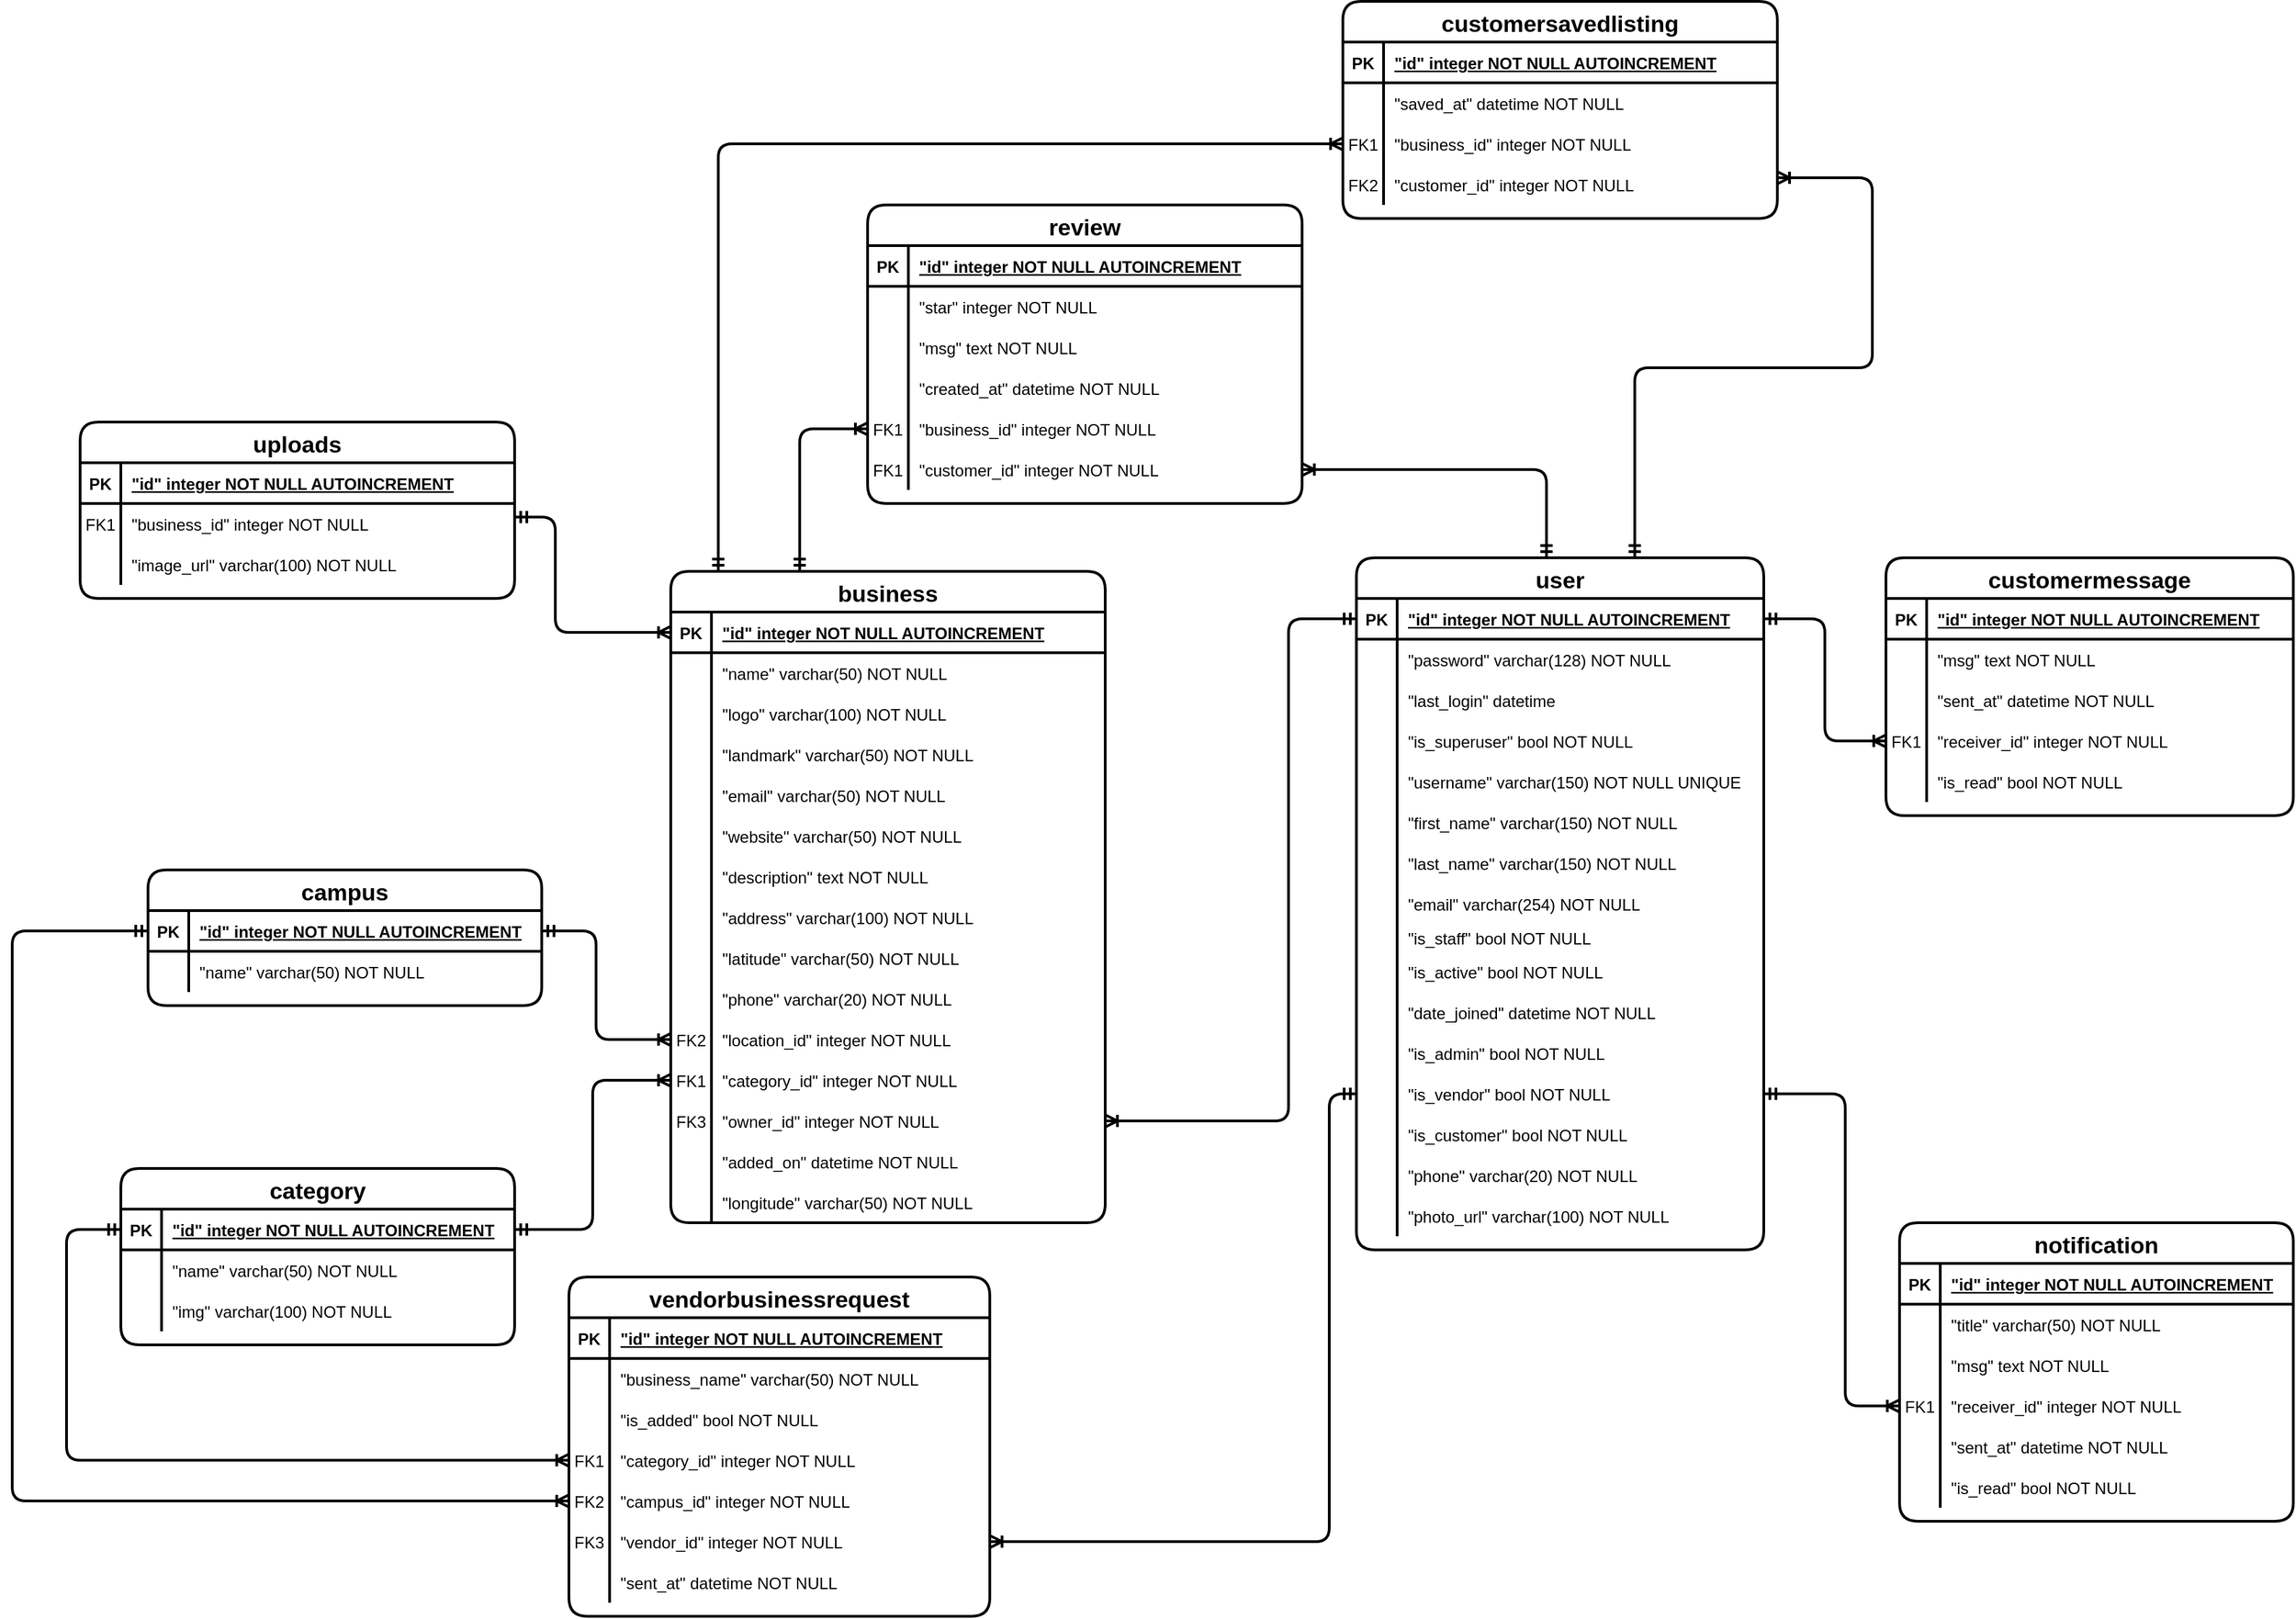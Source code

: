 <mxfile version="20.3.0" type="device"><diagram id="C5RBs43oDa-KdzZeNtuy" name="Page-1"><mxGraphModel dx="3997" dy="2786" grid="1" gridSize="10" guides="1" tooltips="1" connect="1" arrows="1" fold="1" page="1" pageScale="1" pageWidth="827" pageHeight="1169" math="0" shadow="0"><root><mxCell id="WIyWlLk6GJQsqaUBKTNV-0"/><mxCell id="WIyWlLk6GJQsqaUBKTNV-1" parent="WIyWlLk6GJQsqaUBKTNV-0"/><mxCell id="86Ofw-eT3LW61Ezu-JKH-33" value="business" style="shape=table;startSize=30;container=1;collapsible=1;childLayout=tableLayout;fixedRows=1;rowLines=0;fontStyle=1;align=center;resizeLast=1;rounded=1;strokeWidth=2;fontSize=17;" parent="WIyWlLk6GJQsqaUBKTNV-1" vertex="1"><mxGeometry x="-805" y="-100" width="320" height="480" as="geometry"/></mxCell><mxCell id="86Ofw-eT3LW61Ezu-JKH-34" value="" style="shape=tableRow;horizontal=0;startSize=0;swimlaneHead=0;swimlaneBody=0;fillColor=none;collapsible=0;dropTarget=0;points=[[0,0.5],[1,0.5]];portConstraint=eastwest;top=0;left=0;right=0;bottom=1;rounded=1;strokeWidth=2;" parent="86Ofw-eT3LW61Ezu-JKH-33" vertex="1"><mxGeometry y="30" width="320" height="30" as="geometry"/></mxCell><mxCell id="86Ofw-eT3LW61Ezu-JKH-35" value="PK" style="shape=partialRectangle;overflow=hidden;connectable=0;fillColor=none;top=0;left=0;bottom=0;right=0;fontStyle=1;rounded=1;strokeWidth=2;" parent="86Ofw-eT3LW61Ezu-JKH-34" vertex="1"><mxGeometry width="30" height="30" as="geometry"><mxRectangle width="30" height="30" as="alternateBounds"/></mxGeometry></mxCell><mxCell id="86Ofw-eT3LW61Ezu-JKH-36" value="&quot;id&quot;&#9;integer NOT NULL  AUTOINCREMENT" style="shape=partialRectangle;overflow=hidden;connectable=0;fillColor=none;align=left;top=0;left=0;bottom=0;right=0;spacingLeft=6;fontStyle=5;rounded=1;strokeWidth=2;" parent="86Ofw-eT3LW61Ezu-JKH-34" vertex="1"><mxGeometry x="30" width="290" height="30" as="geometry"><mxRectangle width="290" height="30" as="alternateBounds"/></mxGeometry></mxCell><mxCell id="86Ofw-eT3LW61Ezu-JKH-37" value="" style="shape=tableRow;horizontal=0;startSize=0;swimlaneHead=0;swimlaneBody=0;fillColor=none;collapsible=0;dropTarget=0;points=[[0,0.5],[1,0.5]];portConstraint=eastwest;top=0;left=0;right=0;bottom=0;rounded=1;strokeWidth=2;" parent="86Ofw-eT3LW61Ezu-JKH-33" vertex="1"><mxGeometry y="60" width="320" height="30" as="geometry"/></mxCell><mxCell id="86Ofw-eT3LW61Ezu-JKH-38" value="" style="shape=partialRectangle;overflow=hidden;connectable=0;fillColor=none;top=0;left=0;bottom=0;right=0;rounded=1;strokeWidth=2;" parent="86Ofw-eT3LW61Ezu-JKH-37" vertex="1"><mxGeometry width="30" height="30" as="geometry"><mxRectangle width="30" height="30" as="alternateBounds"/></mxGeometry></mxCell><mxCell id="86Ofw-eT3LW61Ezu-JKH-39" value="&quot;name&quot;&#9;varchar(50) NOT NULL" style="shape=partialRectangle;overflow=hidden;connectable=0;fillColor=none;align=left;top=0;left=0;bottom=0;right=0;spacingLeft=6;rounded=1;strokeWidth=2;" parent="86Ofw-eT3LW61Ezu-JKH-37" vertex="1"><mxGeometry x="30" width="290" height="30" as="geometry"><mxRectangle width="290" height="30" as="alternateBounds"/></mxGeometry></mxCell><mxCell id="86Ofw-eT3LW61Ezu-JKH-40" value="" style="shape=tableRow;horizontal=0;startSize=0;swimlaneHead=0;swimlaneBody=0;fillColor=none;collapsible=0;dropTarget=0;points=[[0,0.5],[1,0.5]];portConstraint=eastwest;top=0;left=0;right=0;bottom=0;rounded=1;strokeWidth=2;" parent="86Ofw-eT3LW61Ezu-JKH-33" vertex="1"><mxGeometry y="90" width="320" height="30" as="geometry"/></mxCell><mxCell id="86Ofw-eT3LW61Ezu-JKH-41" value="" style="shape=partialRectangle;overflow=hidden;connectable=0;fillColor=none;top=0;left=0;bottom=0;right=0;rounded=1;strokeWidth=2;" parent="86Ofw-eT3LW61Ezu-JKH-40" vertex="1"><mxGeometry width="30" height="30" as="geometry"><mxRectangle width="30" height="30" as="alternateBounds"/></mxGeometry></mxCell><mxCell id="86Ofw-eT3LW61Ezu-JKH-42" value="&quot;logo&quot;&#9;varchar(100) NOT NULL" style="shape=partialRectangle;overflow=hidden;connectable=0;fillColor=none;align=left;top=0;left=0;bottom=0;right=0;spacingLeft=6;rounded=1;strokeWidth=2;" parent="86Ofw-eT3LW61Ezu-JKH-40" vertex="1"><mxGeometry x="30" width="290" height="30" as="geometry"><mxRectangle width="290" height="30" as="alternateBounds"/></mxGeometry></mxCell><mxCell id="86Ofw-eT3LW61Ezu-JKH-43" value="" style="shape=tableRow;horizontal=0;startSize=0;swimlaneHead=0;swimlaneBody=0;fillColor=none;collapsible=0;dropTarget=0;points=[[0,0.5],[1,0.5]];portConstraint=eastwest;top=0;left=0;right=0;bottom=0;rounded=1;strokeWidth=2;" parent="86Ofw-eT3LW61Ezu-JKH-33" vertex="1"><mxGeometry y="120" width="320" height="30" as="geometry"/></mxCell><mxCell id="86Ofw-eT3LW61Ezu-JKH-44" value="" style="shape=partialRectangle;overflow=hidden;connectable=0;fillColor=none;top=0;left=0;bottom=0;right=0;rounded=1;strokeWidth=2;" parent="86Ofw-eT3LW61Ezu-JKH-43" vertex="1"><mxGeometry width="30" height="30" as="geometry"><mxRectangle width="30" height="30" as="alternateBounds"/></mxGeometry></mxCell><mxCell id="86Ofw-eT3LW61Ezu-JKH-45" value="&quot;landmark&quot;&#9;varchar(50) NOT NULL" style="shape=partialRectangle;overflow=hidden;connectable=0;fillColor=none;align=left;top=0;left=0;bottom=0;right=0;spacingLeft=6;rounded=1;strokeWidth=2;" parent="86Ofw-eT3LW61Ezu-JKH-43" vertex="1"><mxGeometry x="30" width="290" height="30" as="geometry"><mxRectangle width="290" height="30" as="alternateBounds"/></mxGeometry></mxCell><mxCell id="86Ofw-eT3LW61Ezu-JKH-46" value="" style="shape=tableRow;horizontal=0;startSize=0;swimlaneHead=0;swimlaneBody=0;fillColor=none;collapsible=0;dropTarget=0;points=[[0,0.5],[1,0.5]];portConstraint=eastwest;top=0;left=0;right=0;bottom=0;rounded=1;strokeWidth=2;" parent="86Ofw-eT3LW61Ezu-JKH-33" vertex="1"><mxGeometry y="150" width="320" height="30" as="geometry"/></mxCell><mxCell id="86Ofw-eT3LW61Ezu-JKH-47" value="" style="shape=partialRectangle;overflow=hidden;connectable=0;fillColor=none;top=0;left=0;bottom=0;right=0;rounded=1;strokeWidth=2;" parent="86Ofw-eT3LW61Ezu-JKH-46" vertex="1"><mxGeometry width="30" height="30" as="geometry"><mxRectangle width="30" height="30" as="alternateBounds"/></mxGeometry></mxCell><mxCell id="86Ofw-eT3LW61Ezu-JKH-48" value="&quot;email&quot;&#9;varchar(50) NOT NULL" style="shape=partialRectangle;overflow=hidden;connectable=0;fillColor=none;align=left;top=0;left=0;bottom=0;right=0;spacingLeft=6;rounded=1;strokeWidth=2;" parent="86Ofw-eT3LW61Ezu-JKH-46" vertex="1"><mxGeometry x="30" width="290" height="30" as="geometry"><mxRectangle width="290" height="30" as="alternateBounds"/></mxGeometry></mxCell><mxCell id="86Ofw-eT3LW61Ezu-JKH-49" value="" style="shape=tableRow;horizontal=0;startSize=0;swimlaneHead=0;swimlaneBody=0;fillColor=none;collapsible=0;dropTarget=0;points=[[0,0.5],[1,0.5]];portConstraint=eastwest;top=0;left=0;right=0;bottom=0;rounded=1;strokeWidth=2;" parent="86Ofw-eT3LW61Ezu-JKH-33" vertex="1"><mxGeometry y="180" width="320" height="30" as="geometry"/></mxCell><mxCell id="86Ofw-eT3LW61Ezu-JKH-50" value="" style="shape=partialRectangle;overflow=hidden;connectable=0;fillColor=none;top=0;left=0;bottom=0;right=0;rounded=1;strokeWidth=2;" parent="86Ofw-eT3LW61Ezu-JKH-49" vertex="1"><mxGeometry width="30" height="30" as="geometry"><mxRectangle width="30" height="30" as="alternateBounds"/></mxGeometry></mxCell><mxCell id="86Ofw-eT3LW61Ezu-JKH-51" value="&quot;website&quot;&#9;varchar(50) NOT NULL" style="shape=partialRectangle;overflow=hidden;connectable=0;fillColor=none;align=left;top=0;left=0;bottom=0;right=0;spacingLeft=6;rounded=1;strokeWidth=2;" parent="86Ofw-eT3LW61Ezu-JKH-49" vertex="1"><mxGeometry x="30" width="290" height="30" as="geometry"><mxRectangle width="290" height="30" as="alternateBounds"/></mxGeometry></mxCell><mxCell id="86Ofw-eT3LW61Ezu-JKH-52" value="" style="shape=tableRow;horizontal=0;startSize=0;swimlaneHead=0;swimlaneBody=0;fillColor=none;collapsible=0;dropTarget=0;points=[[0,0.5],[1,0.5]];portConstraint=eastwest;top=0;left=0;right=0;bottom=0;rounded=1;strokeWidth=2;" parent="86Ofw-eT3LW61Ezu-JKH-33" vertex="1"><mxGeometry y="210" width="320" height="30" as="geometry"/></mxCell><mxCell id="86Ofw-eT3LW61Ezu-JKH-53" value="" style="shape=partialRectangle;overflow=hidden;connectable=0;fillColor=none;top=0;left=0;bottom=0;right=0;rounded=1;strokeWidth=2;" parent="86Ofw-eT3LW61Ezu-JKH-52" vertex="1"><mxGeometry width="30" height="30" as="geometry"><mxRectangle width="30" height="30" as="alternateBounds"/></mxGeometry></mxCell><mxCell id="86Ofw-eT3LW61Ezu-JKH-54" value="&quot;description&quot;&#9;text NOT NULL" style="shape=partialRectangle;overflow=hidden;connectable=0;fillColor=none;align=left;top=0;left=0;bottom=0;right=0;spacingLeft=6;rounded=1;strokeWidth=2;" parent="86Ofw-eT3LW61Ezu-JKH-52" vertex="1"><mxGeometry x="30" width="290" height="30" as="geometry"><mxRectangle width="290" height="30" as="alternateBounds"/></mxGeometry></mxCell><mxCell id="86Ofw-eT3LW61Ezu-JKH-55" value="" style="shape=tableRow;horizontal=0;startSize=0;swimlaneHead=0;swimlaneBody=0;fillColor=none;collapsible=0;dropTarget=0;points=[[0,0.5],[1,0.5]];portConstraint=eastwest;top=0;left=0;right=0;bottom=0;rounded=1;strokeWidth=2;" parent="86Ofw-eT3LW61Ezu-JKH-33" vertex="1"><mxGeometry y="240" width="320" height="30" as="geometry"/></mxCell><mxCell id="86Ofw-eT3LW61Ezu-JKH-56" value="" style="shape=partialRectangle;overflow=hidden;connectable=0;fillColor=none;top=0;left=0;bottom=0;right=0;rounded=1;strokeWidth=2;" parent="86Ofw-eT3LW61Ezu-JKH-55" vertex="1"><mxGeometry width="30" height="30" as="geometry"><mxRectangle width="30" height="30" as="alternateBounds"/></mxGeometry></mxCell><mxCell id="86Ofw-eT3LW61Ezu-JKH-57" value="&quot;address&quot;&#9;varchar(100) NOT NULL" style="shape=partialRectangle;overflow=hidden;connectable=0;fillColor=none;align=left;top=0;left=0;bottom=0;right=0;spacingLeft=6;rounded=1;strokeWidth=2;" parent="86Ofw-eT3LW61Ezu-JKH-55" vertex="1"><mxGeometry x="30" width="290" height="30" as="geometry"><mxRectangle width="290" height="30" as="alternateBounds"/></mxGeometry></mxCell><mxCell id="86Ofw-eT3LW61Ezu-JKH-58" value="" style="shape=tableRow;horizontal=0;startSize=0;swimlaneHead=0;swimlaneBody=0;fillColor=none;collapsible=0;dropTarget=0;points=[[0,0.5],[1,0.5]];portConstraint=eastwest;top=0;left=0;right=0;bottom=0;rounded=1;strokeWidth=2;" parent="86Ofw-eT3LW61Ezu-JKH-33" vertex="1"><mxGeometry y="270" width="320" height="30" as="geometry"/></mxCell><mxCell id="86Ofw-eT3LW61Ezu-JKH-59" value="" style="shape=partialRectangle;overflow=hidden;connectable=0;fillColor=none;top=0;left=0;bottom=0;right=0;rounded=1;strokeWidth=2;" parent="86Ofw-eT3LW61Ezu-JKH-58" vertex="1"><mxGeometry width="30" height="30" as="geometry"><mxRectangle width="30" height="30" as="alternateBounds"/></mxGeometry></mxCell><mxCell id="86Ofw-eT3LW61Ezu-JKH-60" value="&quot;latitude&quot;&#9;varchar(50) NOT NULL" style="shape=partialRectangle;overflow=hidden;connectable=0;fillColor=none;align=left;top=0;left=0;bottom=0;right=0;spacingLeft=6;rounded=1;strokeWidth=2;" parent="86Ofw-eT3LW61Ezu-JKH-58" vertex="1"><mxGeometry x="30" width="290" height="30" as="geometry"><mxRectangle width="290" height="30" as="alternateBounds"/></mxGeometry></mxCell><mxCell id="86Ofw-eT3LW61Ezu-JKH-61" value="" style="shape=tableRow;horizontal=0;startSize=0;swimlaneHead=0;swimlaneBody=0;fillColor=none;collapsible=0;dropTarget=0;points=[[0,0.5],[1,0.5]];portConstraint=eastwest;top=0;left=0;right=0;bottom=0;rounded=1;strokeWidth=2;" parent="86Ofw-eT3LW61Ezu-JKH-33" vertex="1"><mxGeometry y="300" width="320" height="30" as="geometry"/></mxCell><mxCell id="86Ofw-eT3LW61Ezu-JKH-62" value="" style="shape=partialRectangle;overflow=hidden;connectable=0;fillColor=none;top=0;left=0;bottom=0;right=0;rounded=1;strokeWidth=2;" parent="86Ofw-eT3LW61Ezu-JKH-61" vertex="1"><mxGeometry width="30" height="30" as="geometry"><mxRectangle width="30" height="30" as="alternateBounds"/></mxGeometry></mxCell><mxCell id="86Ofw-eT3LW61Ezu-JKH-63" value="&quot;phone&quot;&#9;varchar(20) NOT NULL" style="shape=partialRectangle;overflow=hidden;connectable=0;fillColor=none;align=left;top=0;left=0;bottom=0;right=0;spacingLeft=6;rounded=1;strokeWidth=2;" parent="86Ofw-eT3LW61Ezu-JKH-61" vertex="1"><mxGeometry x="30" width="290" height="30" as="geometry"><mxRectangle width="290" height="30" as="alternateBounds"/></mxGeometry></mxCell><mxCell id="86Ofw-eT3LW61Ezu-JKH-67" value="" style="shape=tableRow;horizontal=0;startSize=0;swimlaneHead=0;swimlaneBody=0;fillColor=none;collapsible=0;dropTarget=0;points=[[0,0.5],[1,0.5]];portConstraint=eastwest;top=0;left=0;right=0;bottom=0;rounded=1;strokeWidth=2;" parent="86Ofw-eT3LW61Ezu-JKH-33" vertex="1"><mxGeometry y="330" width="320" height="30" as="geometry"/></mxCell><mxCell id="86Ofw-eT3LW61Ezu-JKH-68" value="FK2" style="shape=partialRectangle;overflow=hidden;connectable=0;fillColor=none;top=0;left=0;bottom=0;right=0;rounded=1;strokeWidth=2;" parent="86Ofw-eT3LW61Ezu-JKH-67" vertex="1"><mxGeometry width="30" height="30" as="geometry"><mxRectangle width="30" height="30" as="alternateBounds"/></mxGeometry></mxCell><mxCell id="86Ofw-eT3LW61Ezu-JKH-69" value="&quot;location_id&quot;&#9;integer NOT NULL" style="shape=partialRectangle;overflow=hidden;connectable=0;fillColor=none;align=left;top=0;left=0;bottom=0;right=0;spacingLeft=6;rounded=1;strokeWidth=2;" parent="86Ofw-eT3LW61Ezu-JKH-67" vertex="1"><mxGeometry x="30" width="290" height="30" as="geometry"><mxRectangle width="290" height="30" as="alternateBounds"/></mxGeometry></mxCell><mxCell id="86Ofw-eT3LW61Ezu-JKH-64" value="" style="shape=tableRow;horizontal=0;startSize=0;swimlaneHead=0;swimlaneBody=0;fillColor=none;collapsible=0;dropTarget=0;points=[[0,0.5],[1,0.5]];portConstraint=eastwest;top=0;left=0;right=0;bottom=0;rounded=1;strokeWidth=2;" parent="86Ofw-eT3LW61Ezu-JKH-33" vertex="1"><mxGeometry y="360" width="320" height="30" as="geometry"/></mxCell><mxCell id="86Ofw-eT3LW61Ezu-JKH-65" value="FK1" style="shape=partialRectangle;overflow=hidden;connectable=0;fillColor=none;top=0;left=0;bottom=0;right=0;rounded=1;strokeWidth=2;" parent="86Ofw-eT3LW61Ezu-JKH-64" vertex="1"><mxGeometry width="30" height="30" as="geometry"><mxRectangle width="30" height="30" as="alternateBounds"/></mxGeometry></mxCell><mxCell id="86Ofw-eT3LW61Ezu-JKH-66" value="&quot;category_id&quot;&#9;integer NOT NULL" style="shape=partialRectangle;overflow=hidden;connectable=0;fillColor=none;align=left;top=0;left=0;bottom=0;right=0;spacingLeft=6;rounded=1;strokeWidth=2;" parent="86Ofw-eT3LW61Ezu-JKH-64" vertex="1"><mxGeometry x="30" width="290" height="30" as="geometry"><mxRectangle width="290" height="30" as="alternateBounds"/></mxGeometry></mxCell><mxCell id="86Ofw-eT3LW61Ezu-JKH-70" value="" style="shape=tableRow;horizontal=0;startSize=0;swimlaneHead=0;swimlaneBody=0;fillColor=none;collapsible=0;dropTarget=0;points=[[0,0.5],[1,0.5]];portConstraint=eastwest;top=0;left=0;right=0;bottom=0;rounded=1;strokeWidth=2;" parent="86Ofw-eT3LW61Ezu-JKH-33" vertex="1"><mxGeometry y="390" width="320" height="30" as="geometry"/></mxCell><mxCell id="86Ofw-eT3LW61Ezu-JKH-71" value="FK3" style="shape=partialRectangle;overflow=hidden;connectable=0;fillColor=none;top=0;left=0;bottom=0;right=0;rounded=1;strokeWidth=2;" parent="86Ofw-eT3LW61Ezu-JKH-70" vertex="1"><mxGeometry width="30" height="30" as="geometry"><mxRectangle width="30" height="30" as="alternateBounds"/></mxGeometry></mxCell><mxCell id="86Ofw-eT3LW61Ezu-JKH-72" value="&quot;owner_id&quot;&#9;integer NOT NULL" style="shape=partialRectangle;overflow=hidden;connectable=0;fillColor=none;align=left;top=0;left=0;bottom=0;right=0;spacingLeft=6;rounded=1;strokeWidth=2;" parent="86Ofw-eT3LW61Ezu-JKH-70" vertex="1"><mxGeometry x="30" width="290" height="30" as="geometry"><mxRectangle width="290" height="30" as="alternateBounds"/></mxGeometry></mxCell><mxCell id="86Ofw-eT3LW61Ezu-JKH-73" value="" style="shape=tableRow;horizontal=0;startSize=0;swimlaneHead=0;swimlaneBody=0;fillColor=none;collapsible=0;dropTarget=0;points=[[0,0.5],[1,0.5]];portConstraint=eastwest;top=0;left=0;right=0;bottom=0;rounded=1;strokeWidth=2;" parent="86Ofw-eT3LW61Ezu-JKH-33" vertex="1"><mxGeometry y="420" width="320" height="30" as="geometry"/></mxCell><mxCell id="86Ofw-eT3LW61Ezu-JKH-74" value="" style="shape=partialRectangle;overflow=hidden;connectable=0;fillColor=none;top=0;left=0;bottom=0;right=0;rounded=1;strokeWidth=2;" parent="86Ofw-eT3LW61Ezu-JKH-73" vertex="1"><mxGeometry width="30" height="30" as="geometry"><mxRectangle width="30" height="30" as="alternateBounds"/></mxGeometry></mxCell><mxCell id="86Ofw-eT3LW61Ezu-JKH-75" value="&quot;added_on&quot;&#9;datetime NOT NULL" style="shape=partialRectangle;overflow=hidden;connectable=0;fillColor=none;align=left;top=0;left=0;bottom=0;right=0;spacingLeft=6;rounded=1;strokeWidth=2;" parent="86Ofw-eT3LW61Ezu-JKH-73" vertex="1"><mxGeometry x="30" width="290" height="30" as="geometry"><mxRectangle width="290" height="30" as="alternateBounds"/></mxGeometry></mxCell><mxCell id="86Ofw-eT3LW61Ezu-JKH-76" value="" style="shape=tableRow;horizontal=0;startSize=0;swimlaneHead=0;swimlaneBody=0;fillColor=none;collapsible=0;dropTarget=0;points=[[0,0.5],[1,0.5]];portConstraint=eastwest;top=0;left=0;right=0;bottom=0;rounded=1;strokeWidth=2;" parent="86Ofw-eT3LW61Ezu-JKH-33" vertex="1"><mxGeometry y="450" width="320" height="30" as="geometry"/></mxCell><mxCell id="86Ofw-eT3LW61Ezu-JKH-77" value="" style="shape=partialRectangle;overflow=hidden;connectable=0;fillColor=none;top=0;left=0;bottom=0;right=0;rounded=1;strokeWidth=2;" parent="86Ofw-eT3LW61Ezu-JKH-76" vertex="1"><mxGeometry width="30" height="30" as="geometry"><mxRectangle width="30" height="30" as="alternateBounds"/></mxGeometry></mxCell><mxCell id="86Ofw-eT3LW61Ezu-JKH-78" value="&quot;longitude&quot;&#9;varchar(50) NOT NULL" style="shape=partialRectangle;overflow=hidden;connectable=0;fillColor=none;align=left;top=0;left=0;bottom=0;right=0;spacingLeft=6;rounded=1;strokeWidth=2;" parent="86Ofw-eT3LW61Ezu-JKH-76" vertex="1"><mxGeometry x="30" width="290" height="30" as="geometry"><mxRectangle width="290" height="30" as="alternateBounds"/></mxGeometry></mxCell><mxCell id="86Ofw-eT3LW61Ezu-JKH-88" value="vendorbusinessrequest" style="shape=table;startSize=30;container=1;collapsible=1;childLayout=tableLayout;fixedRows=1;rowLines=0;fontStyle=1;align=center;resizeLast=1;rounded=1;strokeWidth=2;fontSize=17;" parent="WIyWlLk6GJQsqaUBKTNV-1" vertex="1"><mxGeometry x="-880" y="420" width="310" height="250" as="geometry"/></mxCell><mxCell id="86Ofw-eT3LW61Ezu-JKH-89" value="" style="shape=tableRow;horizontal=0;startSize=0;swimlaneHead=0;swimlaneBody=0;fillColor=none;collapsible=0;dropTarget=0;points=[[0,0.5],[1,0.5]];portConstraint=eastwest;top=0;left=0;right=0;bottom=1;rounded=1;strokeWidth=2;" parent="86Ofw-eT3LW61Ezu-JKH-88" vertex="1"><mxGeometry y="30" width="310" height="30" as="geometry"/></mxCell><mxCell id="86Ofw-eT3LW61Ezu-JKH-90" value="PK" style="shape=partialRectangle;overflow=hidden;connectable=0;fillColor=none;top=0;left=0;bottom=0;right=0;fontStyle=1;rounded=1;strokeWidth=2;" parent="86Ofw-eT3LW61Ezu-JKH-89" vertex="1"><mxGeometry width="30" height="30" as="geometry"><mxRectangle width="30" height="30" as="alternateBounds"/></mxGeometry></mxCell><mxCell id="86Ofw-eT3LW61Ezu-JKH-91" value="&quot;id&quot;&#9;integer NOT NULL  AUTOINCREMENT" style="shape=partialRectangle;overflow=hidden;connectable=0;fillColor=none;align=left;top=0;left=0;bottom=0;right=0;spacingLeft=6;fontStyle=5;rounded=1;strokeWidth=2;" parent="86Ofw-eT3LW61Ezu-JKH-89" vertex="1"><mxGeometry x="30" width="280" height="30" as="geometry"><mxRectangle width="280" height="30" as="alternateBounds"/></mxGeometry></mxCell><mxCell id="86Ofw-eT3LW61Ezu-JKH-92" value="" style="shape=tableRow;horizontal=0;startSize=0;swimlaneHead=0;swimlaneBody=0;fillColor=none;collapsible=0;dropTarget=0;points=[[0,0.5],[1,0.5]];portConstraint=eastwest;top=0;left=0;right=0;bottom=0;rounded=1;strokeWidth=2;" parent="86Ofw-eT3LW61Ezu-JKH-88" vertex="1"><mxGeometry y="60" width="310" height="30" as="geometry"/></mxCell><mxCell id="86Ofw-eT3LW61Ezu-JKH-93" value="" style="shape=partialRectangle;overflow=hidden;connectable=0;fillColor=none;top=0;left=0;bottom=0;right=0;rounded=1;strokeWidth=2;" parent="86Ofw-eT3LW61Ezu-JKH-92" vertex="1"><mxGeometry width="30" height="30" as="geometry"><mxRectangle width="30" height="30" as="alternateBounds"/></mxGeometry></mxCell><mxCell id="86Ofw-eT3LW61Ezu-JKH-94" value="&quot;business_name&quot;&#9;varchar(50) NOT NULL" style="shape=partialRectangle;overflow=hidden;connectable=0;fillColor=none;align=left;top=0;left=0;bottom=0;right=0;spacingLeft=6;rounded=1;strokeWidth=2;" parent="86Ofw-eT3LW61Ezu-JKH-92" vertex="1"><mxGeometry x="30" width="280" height="30" as="geometry"><mxRectangle width="280" height="30" as="alternateBounds"/></mxGeometry></mxCell><mxCell id="86Ofw-eT3LW61Ezu-JKH-95" value="" style="shape=tableRow;horizontal=0;startSize=0;swimlaneHead=0;swimlaneBody=0;fillColor=none;collapsible=0;dropTarget=0;points=[[0,0.5],[1,0.5]];portConstraint=eastwest;top=0;left=0;right=0;bottom=0;rounded=1;strokeWidth=2;" parent="86Ofw-eT3LW61Ezu-JKH-88" vertex="1"><mxGeometry y="90" width="310" height="30" as="geometry"/></mxCell><mxCell id="86Ofw-eT3LW61Ezu-JKH-96" value="" style="shape=partialRectangle;overflow=hidden;connectable=0;fillColor=none;top=0;left=0;bottom=0;right=0;rounded=1;strokeWidth=2;" parent="86Ofw-eT3LW61Ezu-JKH-95" vertex="1"><mxGeometry width="30" height="30" as="geometry"><mxRectangle width="30" height="30" as="alternateBounds"/></mxGeometry></mxCell><mxCell id="86Ofw-eT3LW61Ezu-JKH-97" value="&quot;is_added&quot;&#9;bool NOT NULL" style="shape=partialRectangle;overflow=hidden;connectable=0;fillColor=none;align=left;top=0;left=0;bottom=0;right=0;spacingLeft=6;rounded=1;strokeWidth=2;" parent="86Ofw-eT3LW61Ezu-JKH-95" vertex="1"><mxGeometry x="30" width="280" height="30" as="geometry"><mxRectangle width="280" height="30" as="alternateBounds"/></mxGeometry></mxCell><mxCell id="86Ofw-eT3LW61Ezu-JKH-101" value="" style="shape=tableRow;horizontal=0;startSize=0;swimlaneHead=0;swimlaneBody=0;fillColor=none;collapsible=0;dropTarget=0;points=[[0,0.5],[1,0.5]];portConstraint=eastwest;top=0;left=0;right=0;bottom=0;rounded=1;strokeWidth=2;" parent="86Ofw-eT3LW61Ezu-JKH-88" vertex="1"><mxGeometry y="120" width="310" height="30" as="geometry"/></mxCell><mxCell id="86Ofw-eT3LW61Ezu-JKH-102" value="FK1" style="shape=partialRectangle;overflow=hidden;connectable=0;fillColor=none;top=0;left=0;bottom=0;right=0;rounded=1;strokeWidth=2;" parent="86Ofw-eT3LW61Ezu-JKH-101" vertex="1"><mxGeometry width="30" height="30" as="geometry"><mxRectangle width="30" height="30" as="alternateBounds"/></mxGeometry></mxCell><mxCell id="86Ofw-eT3LW61Ezu-JKH-103" value="&quot;category_id&quot;&#9;integer NOT NULL" style="shape=partialRectangle;overflow=hidden;connectable=0;fillColor=none;align=left;top=0;left=0;bottom=0;right=0;spacingLeft=6;rounded=1;strokeWidth=2;" parent="86Ofw-eT3LW61Ezu-JKH-101" vertex="1"><mxGeometry x="30" width="280" height="30" as="geometry"><mxRectangle width="280" height="30" as="alternateBounds"/></mxGeometry></mxCell><mxCell id="86Ofw-eT3LW61Ezu-JKH-98" value="" style="shape=tableRow;horizontal=0;startSize=0;swimlaneHead=0;swimlaneBody=0;fillColor=none;collapsible=0;dropTarget=0;points=[[0,0.5],[1,0.5]];portConstraint=eastwest;top=0;left=0;right=0;bottom=0;rounded=1;strokeWidth=2;" parent="86Ofw-eT3LW61Ezu-JKH-88" vertex="1"><mxGeometry y="150" width="310" height="30" as="geometry"/></mxCell><mxCell id="86Ofw-eT3LW61Ezu-JKH-99" value="FK2" style="shape=partialRectangle;overflow=hidden;connectable=0;fillColor=none;top=0;left=0;bottom=0;right=0;rounded=1;strokeWidth=2;" parent="86Ofw-eT3LW61Ezu-JKH-98" vertex="1"><mxGeometry width="30" height="30" as="geometry"><mxRectangle width="30" height="30" as="alternateBounds"/></mxGeometry></mxCell><mxCell id="86Ofw-eT3LW61Ezu-JKH-100" value="&quot;campus_id&quot;&#9;integer NOT NULL" style="shape=partialRectangle;overflow=hidden;connectable=0;fillColor=none;align=left;top=0;left=0;bottom=0;right=0;spacingLeft=6;rounded=1;strokeWidth=2;" parent="86Ofw-eT3LW61Ezu-JKH-98" vertex="1"><mxGeometry x="30" width="280" height="30" as="geometry"><mxRectangle width="280" height="30" as="alternateBounds"/></mxGeometry></mxCell><mxCell id="86Ofw-eT3LW61Ezu-JKH-104" value="" style="shape=tableRow;horizontal=0;startSize=0;swimlaneHead=0;swimlaneBody=0;fillColor=none;collapsible=0;dropTarget=0;points=[[0,0.5],[1,0.5]];portConstraint=eastwest;top=0;left=0;right=0;bottom=0;rounded=1;strokeWidth=2;" parent="86Ofw-eT3LW61Ezu-JKH-88" vertex="1"><mxGeometry y="180" width="310" height="30" as="geometry"/></mxCell><mxCell id="86Ofw-eT3LW61Ezu-JKH-105" value="FK3" style="shape=partialRectangle;overflow=hidden;connectable=0;fillColor=none;top=0;left=0;bottom=0;right=0;rounded=1;strokeWidth=2;" parent="86Ofw-eT3LW61Ezu-JKH-104" vertex="1"><mxGeometry width="30" height="30" as="geometry"><mxRectangle width="30" height="30" as="alternateBounds"/></mxGeometry></mxCell><mxCell id="86Ofw-eT3LW61Ezu-JKH-106" value="&quot;vendor_id&quot;&#9;integer NOT NULL" style="shape=partialRectangle;overflow=hidden;connectable=0;fillColor=none;align=left;top=0;left=0;bottom=0;right=0;spacingLeft=6;rounded=1;strokeWidth=2;" parent="86Ofw-eT3LW61Ezu-JKH-104" vertex="1"><mxGeometry x="30" width="280" height="30" as="geometry"><mxRectangle width="280" height="30" as="alternateBounds"/></mxGeometry></mxCell><mxCell id="86Ofw-eT3LW61Ezu-JKH-107" value="" style="shape=tableRow;horizontal=0;startSize=0;swimlaneHead=0;swimlaneBody=0;fillColor=none;collapsible=0;dropTarget=0;points=[[0,0.5],[1,0.5]];portConstraint=eastwest;top=0;left=0;right=0;bottom=0;rounded=1;strokeWidth=2;" parent="86Ofw-eT3LW61Ezu-JKH-88" vertex="1"><mxGeometry y="210" width="310" height="30" as="geometry"/></mxCell><mxCell id="86Ofw-eT3LW61Ezu-JKH-108" value="" style="shape=partialRectangle;overflow=hidden;connectable=0;fillColor=none;top=0;left=0;bottom=0;right=0;rounded=1;strokeWidth=2;" parent="86Ofw-eT3LW61Ezu-JKH-107" vertex="1"><mxGeometry width="30" height="30" as="geometry"><mxRectangle width="30" height="30" as="alternateBounds"/></mxGeometry></mxCell><mxCell id="86Ofw-eT3LW61Ezu-JKH-109" value="&quot;sent_at&quot;&#9;datetime NOT NULL" style="shape=partialRectangle;overflow=hidden;connectable=0;fillColor=none;align=left;top=0;left=0;bottom=0;right=0;spacingLeft=6;rounded=1;strokeWidth=2;" parent="86Ofw-eT3LW61Ezu-JKH-107" vertex="1"><mxGeometry x="30" width="280" height="30" as="geometry"><mxRectangle width="280" height="30" as="alternateBounds"/></mxGeometry></mxCell><mxCell id="86Ofw-eT3LW61Ezu-JKH-119" value="notification" style="shape=table;startSize=30;container=1;collapsible=1;childLayout=tableLayout;fixedRows=1;rowLines=0;fontStyle=1;align=center;resizeLast=1;rounded=1;strokeWidth=2;fontSize=17;" parent="WIyWlLk6GJQsqaUBKTNV-1" vertex="1"><mxGeometry x="100" y="380" width="290" height="220" as="geometry"/></mxCell><mxCell id="86Ofw-eT3LW61Ezu-JKH-120" value="" style="shape=tableRow;horizontal=0;startSize=0;swimlaneHead=0;swimlaneBody=0;fillColor=none;collapsible=0;dropTarget=0;points=[[0,0.5],[1,0.5]];portConstraint=eastwest;top=0;left=0;right=0;bottom=1;rounded=1;strokeWidth=2;" parent="86Ofw-eT3LW61Ezu-JKH-119" vertex="1"><mxGeometry y="30" width="290" height="30" as="geometry"/></mxCell><mxCell id="86Ofw-eT3LW61Ezu-JKH-121" value="PK" style="shape=partialRectangle;overflow=hidden;connectable=0;fillColor=none;top=0;left=0;bottom=0;right=0;fontStyle=1;rounded=1;strokeWidth=2;" parent="86Ofw-eT3LW61Ezu-JKH-120" vertex="1"><mxGeometry width="30" height="30" as="geometry"><mxRectangle width="30" height="30" as="alternateBounds"/></mxGeometry></mxCell><mxCell id="86Ofw-eT3LW61Ezu-JKH-122" value="&quot;id&quot;&#9;integer NOT NULL  AUTOINCREMENT" style="shape=partialRectangle;overflow=hidden;connectable=0;fillColor=none;align=left;top=0;left=0;bottom=0;right=0;spacingLeft=6;fontStyle=5;rounded=1;strokeWidth=2;" parent="86Ofw-eT3LW61Ezu-JKH-120" vertex="1"><mxGeometry x="30" width="260" height="30" as="geometry"><mxRectangle width="260" height="30" as="alternateBounds"/></mxGeometry></mxCell><mxCell id="86Ofw-eT3LW61Ezu-JKH-123" value="" style="shape=tableRow;horizontal=0;startSize=0;swimlaneHead=0;swimlaneBody=0;fillColor=none;collapsible=0;dropTarget=0;points=[[0,0.5],[1,0.5]];portConstraint=eastwest;top=0;left=0;right=0;bottom=0;rounded=1;strokeWidth=2;" parent="86Ofw-eT3LW61Ezu-JKH-119" vertex="1"><mxGeometry y="60" width="290" height="30" as="geometry"/></mxCell><mxCell id="86Ofw-eT3LW61Ezu-JKH-124" value="" style="shape=partialRectangle;overflow=hidden;connectable=0;fillColor=none;top=0;left=0;bottom=0;right=0;rounded=1;strokeWidth=2;" parent="86Ofw-eT3LW61Ezu-JKH-123" vertex="1"><mxGeometry width="30" height="30" as="geometry"><mxRectangle width="30" height="30" as="alternateBounds"/></mxGeometry></mxCell><mxCell id="86Ofw-eT3LW61Ezu-JKH-125" value="&quot;title&quot;&#9;varchar(50) NOT NULL" style="shape=partialRectangle;overflow=hidden;connectable=0;fillColor=none;align=left;top=0;left=0;bottom=0;right=0;spacingLeft=6;rounded=1;strokeWidth=2;" parent="86Ofw-eT3LW61Ezu-JKH-123" vertex="1"><mxGeometry x="30" width="260" height="30" as="geometry"><mxRectangle width="260" height="30" as="alternateBounds"/></mxGeometry></mxCell><mxCell id="86Ofw-eT3LW61Ezu-JKH-126" value="" style="shape=tableRow;horizontal=0;startSize=0;swimlaneHead=0;swimlaneBody=0;fillColor=none;collapsible=0;dropTarget=0;points=[[0,0.5],[1,0.5]];portConstraint=eastwest;top=0;left=0;right=0;bottom=0;rounded=1;strokeWidth=2;" parent="86Ofw-eT3LW61Ezu-JKH-119" vertex="1"><mxGeometry y="90" width="290" height="30" as="geometry"/></mxCell><mxCell id="86Ofw-eT3LW61Ezu-JKH-127" value="" style="shape=partialRectangle;overflow=hidden;connectable=0;fillColor=none;top=0;left=0;bottom=0;right=0;rounded=1;strokeWidth=2;" parent="86Ofw-eT3LW61Ezu-JKH-126" vertex="1"><mxGeometry width="30" height="30" as="geometry"><mxRectangle width="30" height="30" as="alternateBounds"/></mxGeometry></mxCell><mxCell id="86Ofw-eT3LW61Ezu-JKH-128" value="&quot;msg&quot;&#9;text NOT NULL" style="shape=partialRectangle;overflow=hidden;connectable=0;fillColor=none;align=left;top=0;left=0;bottom=0;right=0;spacingLeft=6;rounded=1;strokeWidth=2;" parent="86Ofw-eT3LW61Ezu-JKH-126" vertex="1"><mxGeometry x="30" width="260" height="30" as="geometry"><mxRectangle width="260" height="30" as="alternateBounds"/></mxGeometry></mxCell><mxCell id="86Ofw-eT3LW61Ezu-JKH-129" value="" style="shape=tableRow;horizontal=0;startSize=0;swimlaneHead=0;swimlaneBody=0;fillColor=none;collapsible=0;dropTarget=0;points=[[0,0.5],[1,0.5]];portConstraint=eastwest;top=0;left=0;right=0;bottom=0;rounded=1;strokeWidth=2;" parent="86Ofw-eT3LW61Ezu-JKH-119" vertex="1"><mxGeometry y="120" width="290" height="30" as="geometry"/></mxCell><mxCell id="86Ofw-eT3LW61Ezu-JKH-130" value="FK1" style="shape=partialRectangle;overflow=hidden;connectable=0;fillColor=none;top=0;left=0;bottom=0;right=0;rounded=1;strokeWidth=2;" parent="86Ofw-eT3LW61Ezu-JKH-129" vertex="1"><mxGeometry width="30" height="30" as="geometry"><mxRectangle width="30" height="30" as="alternateBounds"/></mxGeometry></mxCell><mxCell id="86Ofw-eT3LW61Ezu-JKH-131" value="&quot;receiver_id&quot;&#9;integer NOT NULL" style="shape=partialRectangle;overflow=hidden;connectable=0;fillColor=none;align=left;top=0;left=0;bottom=0;right=0;spacingLeft=6;rounded=1;strokeWidth=2;" parent="86Ofw-eT3LW61Ezu-JKH-129" vertex="1"><mxGeometry x="30" width="260" height="30" as="geometry"><mxRectangle width="260" height="30" as="alternateBounds"/></mxGeometry></mxCell><mxCell id="86Ofw-eT3LW61Ezu-JKH-132" value="" style="shape=tableRow;horizontal=0;startSize=0;swimlaneHead=0;swimlaneBody=0;fillColor=none;collapsible=0;dropTarget=0;points=[[0,0.5],[1,0.5]];portConstraint=eastwest;top=0;left=0;right=0;bottom=0;rounded=1;strokeWidth=2;" parent="86Ofw-eT3LW61Ezu-JKH-119" vertex="1"><mxGeometry y="150" width="290" height="30" as="geometry"/></mxCell><mxCell id="86Ofw-eT3LW61Ezu-JKH-133" value="" style="shape=partialRectangle;overflow=hidden;connectable=0;fillColor=none;top=0;left=0;bottom=0;right=0;rounded=1;strokeWidth=2;" parent="86Ofw-eT3LW61Ezu-JKH-132" vertex="1"><mxGeometry width="30" height="30" as="geometry"><mxRectangle width="30" height="30" as="alternateBounds"/></mxGeometry></mxCell><mxCell id="86Ofw-eT3LW61Ezu-JKH-134" value="&quot;sent_at&quot;&#9;datetime NOT NULL" style="shape=partialRectangle;overflow=hidden;connectable=0;fillColor=none;align=left;top=0;left=0;bottom=0;right=0;spacingLeft=6;rounded=1;strokeWidth=2;" parent="86Ofw-eT3LW61Ezu-JKH-132" vertex="1"><mxGeometry x="30" width="260" height="30" as="geometry"><mxRectangle width="260" height="30" as="alternateBounds"/></mxGeometry></mxCell><mxCell id="86Ofw-eT3LW61Ezu-JKH-135" value="" style="shape=tableRow;horizontal=0;startSize=0;swimlaneHead=0;swimlaneBody=0;fillColor=none;collapsible=0;dropTarget=0;points=[[0,0.5],[1,0.5]];portConstraint=eastwest;top=0;left=0;right=0;bottom=0;rounded=1;strokeWidth=2;" parent="86Ofw-eT3LW61Ezu-JKH-119" vertex="1"><mxGeometry y="180" width="290" height="30" as="geometry"/></mxCell><mxCell id="86Ofw-eT3LW61Ezu-JKH-136" value="" style="shape=partialRectangle;overflow=hidden;connectable=0;fillColor=none;top=0;left=0;bottom=0;right=0;rounded=1;strokeWidth=2;" parent="86Ofw-eT3LW61Ezu-JKH-135" vertex="1"><mxGeometry width="30" height="30" as="geometry"><mxRectangle width="30" height="30" as="alternateBounds"/></mxGeometry></mxCell><mxCell id="86Ofw-eT3LW61Ezu-JKH-137" value="&quot;is_read&quot;&#9;bool NOT NULL" style="shape=partialRectangle;overflow=hidden;connectable=0;fillColor=none;align=left;top=0;left=0;bottom=0;right=0;spacingLeft=6;rounded=1;strokeWidth=2;" parent="86Ofw-eT3LW61Ezu-JKH-135" vertex="1"><mxGeometry x="30" width="260" height="30" as="geometry"><mxRectangle width="260" height="30" as="alternateBounds"/></mxGeometry></mxCell><mxCell id="86Ofw-eT3LW61Ezu-JKH-141" value="customermessage" style="shape=table;startSize=30;container=1;collapsible=1;childLayout=tableLayout;fixedRows=1;rowLines=0;fontStyle=1;align=center;resizeLast=1;rounded=1;strokeWidth=2;fontSize=17;" parent="WIyWlLk6GJQsqaUBKTNV-1" vertex="1"><mxGeometry x="90" y="-110" width="300" height="190" as="geometry"/></mxCell><mxCell id="86Ofw-eT3LW61Ezu-JKH-142" value="" style="shape=tableRow;horizontal=0;startSize=0;swimlaneHead=0;swimlaneBody=0;fillColor=none;collapsible=0;dropTarget=0;points=[[0,0.5],[1,0.5]];portConstraint=eastwest;top=0;left=0;right=0;bottom=1;rounded=1;strokeWidth=2;" parent="86Ofw-eT3LW61Ezu-JKH-141" vertex="1"><mxGeometry y="30" width="300" height="30" as="geometry"/></mxCell><mxCell id="86Ofw-eT3LW61Ezu-JKH-143" value="PK" style="shape=partialRectangle;overflow=hidden;connectable=0;fillColor=none;top=0;left=0;bottom=0;right=0;fontStyle=1;rounded=1;strokeWidth=2;" parent="86Ofw-eT3LW61Ezu-JKH-142" vertex="1"><mxGeometry width="30" height="30" as="geometry"><mxRectangle width="30" height="30" as="alternateBounds"/></mxGeometry></mxCell><mxCell id="86Ofw-eT3LW61Ezu-JKH-144" value="&quot;id&quot;&#9;integer NOT NULL  AUTOINCREMENT" style="shape=partialRectangle;overflow=hidden;connectable=0;fillColor=none;align=left;top=0;left=0;bottom=0;right=0;spacingLeft=6;fontStyle=5;rounded=1;strokeWidth=2;" parent="86Ofw-eT3LW61Ezu-JKH-142" vertex="1"><mxGeometry x="30" width="270" height="30" as="geometry"><mxRectangle width="270" height="30" as="alternateBounds"/></mxGeometry></mxCell><mxCell id="86Ofw-eT3LW61Ezu-JKH-145" value="" style="shape=tableRow;horizontal=0;startSize=0;swimlaneHead=0;swimlaneBody=0;fillColor=none;collapsible=0;dropTarget=0;points=[[0,0.5],[1,0.5]];portConstraint=eastwest;top=0;left=0;right=0;bottom=0;rounded=1;strokeWidth=2;" parent="86Ofw-eT3LW61Ezu-JKH-141" vertex="1"><mxGeometry y="60" width="300" height="30" as="geometry"/></mxCell><mxCell id="86Ofw-eT3LW61Ezu-JKH-146" value="" style="shape=partialRectangle;overflow=hidden;connectable=0;fillColor=none;top=0;left=0;bottom=0;right=0;rounded=1;strokeWidth=2;" parent="86Ofw-eT3LW61Ezu-JKH-145" vertex="1"><mxGeometry width="30" height="30" as="geometry"><mxRectangle width="30" height="30" as="alternateBounds"/></mxGeometry></mxCell><mxCell id="86Ofw-eT3LW61Ezu-JKH-147" value="&quot;msg&quot;&#9;text NOT NULL" style="shape=partialRectangle;overflow=hidden;connectable=0;fillColor=none;align=left;top=0;left=0;bottom=0;right=0;spacingLeft=6;rounded=1;strokeWidth=2;" parent="86Ofw-eT3LW61Ezu-JKH-145" vertex="1"><mxGeometry x="30" width="270" height="30" as="geometry"><mxRectangle width="270" height="30" as="alternateBounds"/></mxGeometry></mxCell><mxCell id="86Ofw-eT3LW61Ezu-JKH-148" value="" style="shape=tableRow;horizontal=0;startSize=0;swimlaneHead=0;swimlaneBody=0;fillColor=none;collapsible=0;dropTarget=0;points=[[0,0.5],[1,0.5]];portConstraint=eastwest;top=0;left=0;right=0;bottom=0;rounded=1;strokeWidth=2;" parent="86Ofw-eT3LW61Ezu-JKH-141" vertex="1"><mxGeometry y="90" width="300" height="30" as="geometry"/></mxCell><mxCell id="86Ofw-eT3LW61Ezu-JKH-149" value="" style="shape=partialRectangle;overflow=hidden;connectable=0;fillColor=none;top=0;left=0;bottom=0;right=0;rounded=1;strokeWidth=2;" parent="86Ofw-eT3LW61Ezu-JKH-148" vertex="1"><mxGeometry width="30" height="30" as="geometry"><mxRectangle width="30" height="30" as="alternateBounds"/></mxGeometry></mxCell><mxCell id="86Ofw-eT3LW61Ezu-JKH-150" value="&quot;sent_at&quot;&#9;datetime NOT NULL" style="shape=partialRectangle;overflow=hidden;connectable=0;fillColor=none;align=left;top=0;left=0;bottom=0;right=0;spacingLeft=6;rounded=1;strokeWidth=2;" parent="86Ofw-eT3LW61Ezu-JKH-148" vertex="1"><mxGeometry x="30" width="270" height="30" as="geometry"><mxRectangle width="270" height="30" as="alternateBounds"/></mxGeometry></mxCell><mxCell id="86Ofw-eT3LW61Ezu-JKH-151" value="" style="shape=tableRow;horizontal=0;startSize=0;swimlaneHead=0;swimlaneBody=0;fillColor=none;collapsible=0;dropTarget=0;points=[[0,0.5],[1,0.5]];portConstraint=eastwest;top=0;left=0;right=0;bottom=0;rounded=1;strokeWidth=2;" parent="86Ofw-eT3LW61Ezu-JKH-141" vertex="1"><mxGeometry y="120" width="300" height="30" as="geometry"/></mxCell><mxCell id="86Ofw-eT3LW61Ezu-JKH-152" value="FK1" style="shape=partialRectangle;overflow=hidden;connectable=0;fillColor=none;top=0;left=0;bottom=0;right=0;rounded=1;strokeWidth=2;" parent="86Ofw-eT3LW61Ezu-JKH-151" vertex="1"><mxGeometry width="30" height="30" as="geometry"><mxRectangle width="30" height="30" as="alternateBounds"/></mxGeometry></mxCell><mxCell id="86Ofw-eT3LW61Ezu-JKH-153" value="&quot;receiver_id&quot;&#9;integer NOT NULL" style="shape=partialRectangle;overflow=hidden;connectable=0;fillColor=none;align=left;top=0;left=0;bottom=0;right=0;spacingLeft=6;rounded=1;strokeWidth=2;" parent="86Ofw-eT3LW61Ezu-JKH-151" vertex="1"><mxGeometry x="30" width="270" height="30" as="geometry"><mxRectangle width="270" height="30" as="alternateBounds"/></mxGeometry></mxCell><mxCell id="86Ofw-eT3LW61Ezu-JKH-154" value="" style="shape=tableRow;horizontal=0;startSize=0;swimlaneHead=0;swimlaneBody=0;fillColor=none;collapsible=0;dropTarget=0;points=[[0,0.5],[1,0.5]];portConstraint=eastwest;top=0;left=0;right=0;bottom=0;rounded=1;strokeWidth=2;" parent="86Ofw-eT3LW61Ezu-JKH-141" vertex="1"><mxGeometry y="150" width="300" height="30" as="geometry"/></mxCell><mxCell id="86Ofw-eT3LW61Ezu-JKH-155" value="" style="shape=partialRectangle;overflow=hidden;connectable=0;fillColor=none;top=0;left=0;bottom=0;right=0;rounded=1;strokeWidth=2;" parent="86Ofw-eT3LW61Ezu-JKH-154" vertex="1"><mxGeometry width="30" height="30" as="geometry"><mxRectangle width="30" height="30" as="alternateBounds"/></mxGeometry></mxCell><mxCell id="86Ofw-eT3LW61Ezu-JKH-156" value="&quot;is_read&quot;&#9;bool NOT NULL" style="shape=partialRectangle;overflow=hidden;connectable=0;fillColor=none;align=left;top=0;left=0;bottom=0;right=0;spacingLeft=6;rounded=1;strokeWidth=2;" parent="86Ofw-eT3LW61Ezu-JKH-154" vertex="1"><mxGeometry x="30" width="270" height="30" as="geometry"><mxRectangle width="270" height="30" as="alternateBounds"/></mxGeometry></mxCell><mxCell id="86Ofw-eT3LW61Ezu-JKH-160" value="user" style="shape=table;startSize=30;container=1;collapsible=1;childLayout=tableLayout;fixedRows=1;rowLines=0;fontStyle=1;align=center;resizeLast=1;rounded=1;strokeWidth=2;fontSize=17;" parent="WIyWlLk6GJQsqaUBKTNV-1" vertex="1"><mxGeometry x="-300" y="-110" width="300" height="510" as="geometry"/></mxCell><mxCell id="86Ofw-eT3LW61Ezu-JKH-161" value="" style="shape=tableRow;horizontal=0;startSize=0;swimlaneHead=0;swimlaneBody=0;fillColor=none;collapsible=0;dropTarget=0;points=[[0,0.5],[1,0.5]];portConstraint=eastwest;top=0;left=0;right=0;bottom=1;rounded=1;strokeWidth=2;" parent="86Ofw-eT3LW61Ezu-JKH-160" vertex="1"><mxGeometry y="30" width="300" height="30" as="geometry"/></mxCell><mxCell id="86Ofw-eT3LW61Ezu-JKH-162" value="PK" style="shape=partialRectangle;overflow=hidden;connectable=0;fillColor=none;top=0;left=0;bottom=0;right=0;fontStyle=1;rounded=1;strokeWidth=2;" parent="86Ofw-eT3LW61Ezu-JKH-161" vertex="1"><mxGeometry width="30" height="30" as="geometry"><mxRectangle width="30" height="30" as="alternateBounds"/></mxGeometry></mxCell><mxCell id="86Ofw-eT3LW61Ezu-JKH-163" value="&quot;id&quot;&#9;integer NOT NULL  AUTOINCREMENT" style="shape=partialRectangle;overflow=hidden;connectable=0;fillColor=none;align=left;top=0;left=0;bottom=0;right=0;spacingLeft=6;fontStyle=5;rounded=1;strokeWidth=2;" parent="86Ofw-eT3LW61Ezu-JKH-161" vertex="1"><mxGeometry x="30" width="270" height="30" as="geometry"><mxRectangle width="270" height="30" as="alternateBounds"/></mxGeometry></mxCell><mxCell id="86Ofw-eT3LW61Ezu-JKH-164" value="" style="shape=tableRow;horizontal=0;startSize=0;swimlaneHead=0;swimlaneBody=0;fillColor=none;collapsible=0;dropTarget=0;points=[[0,0.5],[1,0.5]];portConstraint=eastwest;top=0;left=0;right=0;bottom=0;rounded=1;strokeWidth=2;" parent="86Ofw-eT3LW61Ezu-JKH-160" vertex="1"><mxGeometry y="60" width="300" height="30" as="geometry"/></mxCell><mxCell id="86Ofw-eT3LW61Ezu-JKH-165" value="" style="shape=partialRectangle;overflow=hidden;connectable=0;fillColor=none;top=0;left=0;bottom=0;right=0;rounded=1;strokeWidth=2;" parent="86Ofw-eT3LW61Ezu-JKH-164" vertex="1"><mxGeometry width="30" height="30" as="geometry"><mxRectangle width="30" height="30" as="alternateBounds"/></mxGeometry></mxCell><mxCell id="86Ofw-eT3LW61Ezu-JKH-166" value="&quot;password&quot;&#9;varchar(128) NOT NULL" style="shape=partialRectangle;overflow=hidden;connectable=0;fillColor=none;align=left;top=0;left=0;bottom=0;right=0;spacingLeft=6;rounded=1;strokeWidth=2;" parent="86Ofw-eT3LW61Ezu-JKH-164" vertex="1"><mxGeometry x="30" width="270" height="30" as="geometry"><mxRectangle width="270" height="30" as="alternateBounds"/></mxGeometry></mxCell><mxCell id="86Ofw-eT3LW61Ezu-JKH-167" value="" style="shape=tableRow;horizontal=0;startSize=0;swimlaneHead=0;swimlaneBody=0;fillColor=none;collapsible=0;dropTarget=0;points=[[0,0.5],[1,0.5]];portConstraint=eastwest;top=0;left=0;right=0;bottom=0;rounded=1;strokeWidth=2;" parent="86Ofw-eT3LW61Ezu-JKH-160" vertex="1"><mxGeometry y="90" width="300" height="30" as="geometry"/></mxCell><mxCell id="86Ofw-eT3LW61Ezu-JKH-168" value="" style="shape=partialRectangle;overflow=hidden;connectable=0;fillColor=none;top=0;left=0;bottom=0;right=0;rounded=1;strokeWidth=2;" parent="86Ofw-eT3LW61Ezu-JKH-167" vertex="1"><mxGeometry width="30" height="30" as="geometry"><mxRectangle width="30" height="30" as="alternateBounds"/></mxGeometry></mxCell><mxCell id="86Ofw-eT3LW61Ezu-JKH-169" value="&quot;last_login&quot;&#9;datetime" style="shape=partialRectangle;overflow=hidden;connectable=0;fillColor=none;align=left;top=0;left=0;bottom=0;right=0;spacingLeft=6;rounded=1;strokeWidth=2;" parent="86Ofw-eT3LW61Ezu-JKH-167" vertex="1"><mxGeometry x="30" width="270" height="30" as="geometry"><mxRectangle width="270" height="30" as="alternateBounds"/></mxGeometry></mxCell><mxCell id="86Ofw-eT3LW61Ezu-JKH-170" value="" style="shape=tableRow;horizontal=0;startSize=0;swimlaneHead=0;swimlaneBody=0;fillColor=none;collapsible=0;dropTarget=0;points=[[0,0.5],[1,0.5]];portConstraint=eastwest;top=0;left=0;right=0;bottom=0;rounded=1;strokeWidth=2;" parent="86Ofw-eT3LW61Ezu-JKH-160" vertex="1"><mxGeometry y="120" width="300" height="30" as="geometry"/></mxCell><mxCell id="86Ofw-eT3LW61Ezu-JKH-171" value="" style="shape=partialRectangle;overflow=hidden;connectable=0;fillColor=none;top=0;left=0;bottom=0;right=0;rounded=1;strokeWidth=2;" parent="86Ofw-eT3LW61Ezu-JKH-170" vertex="1"><mxGeometry width="30" height="30" as="geometry"><mxRectangle width="30" height="30" as="alternateBounds"/></mxGeometry></mxCell><mxCell id="86Ofw-eT3LW61Ezu-JKH-172" value="&quot;is_superuser&quot;&#9;bool NOT NULL" style="shape=partialRectangle;overflow=hidden;connectable=0;fillColor=none;align=left;top=0;left=0;bottom=0;right=0;spacingLeft=6;rounded=1;strokeWidth=2;" parent="86Ofw-eT3LW61Ezu-JKH-170" vertex="1"><mxGeometry x="30" width="270" height="30" as="geometry"><mxRectangle width="270" height="30" as="alternateBounds"/></mxGeometry></mxCell><mxCell id="86Ofw-eT3LW61Ezu-JKH-173" value="" style="shape=tableRow;horizontal=0;startSize=0;swimlaneHead=0;swimlaneBody=0;fillColor=none;collapsible=0;dropTarget=0;points=[[0,0.5],[1,0.5]];portConstraint=eastwest;top=0;left=0;right=0;bottom=0;rounded=1;strokeWidth=2;" parent="86Ofw-eT3LW61Ezu-JKH-160" vertex="1"><mxGeometry y="150" width="300" height="30" as="geometry"/></mxCell><mxCell id="86Ofw-eT3LW61Ezu-JKH-174" value="" style="shape=partialRectangle;overflow=hidden;connectable=0;fillColor=none;top=0;left=0;bottom=0;right=0;rounded=1;strokeWidth=2;" parent="86Ofw-eT3LW61Ezu-JKH-173" vertex="1"><mxGeometry width="30" height="30" as="geometry"><mxRectangle width="30" height="30" as="alternateBounds"/></mxGeometry></mxCell><mxCell id="86Ofw-eT3LW61Ezu-JKH-175" value="&quot;username&quot;&#9;varchar(150) NOT NULL UNIQUE" style="shape=partialRectangle;overflow=hidden;connectable=0;fillColor=none;align=left;top=0;left=0;bottom=0;right=0;spacingLeft=6;rounded=1;strokeWidth=2;" parent="86Ofw-eT3LW61Ezu-JKH-173" vertex="1"><mxGeometry x="30" width="270" height="30" as="geometry"><mxRectangle width="270" height="30" as="alternateBounds"/></mxGeometry></mxCell><mxCell id="86Ofw-eT3LW61Ezu-JKH-176" value="" style="shape=tableRow;horizontal=0;startSize=0;swimlaneHead=0;swimlaneBody=0;fillColor=none;collapsible=0;dropTarget=0;points=[[0,0.5],[1,0.5]];portConstraint=eastwest;top=0;left=0;right=0;bottom=0;rounded=1;strokeWidth=2;" parent="86Ofw-eT3LW61Ezu-JKH-160" vertex="1"><mxGeometry y="180" width="300" height="30" as="geometry"/></mxCell><mxCell id="86Ofw-eT3LW61Ezu-JKH-177" value="" style="shape=partialRectangle;overflow=hidden;connectable=0;fillColor=none;top=0;left=0;bottom=0;right=0;rounded=1;strokeWidth=2;" parent="86Ofw-eT3LW61Ezu-JKH-176" vertex="1"><mxGeometry width="30" height="30" as="geometry"><mxRectangle width="30" height="30" as="alternateBounds"/></mxGeometry></mxCell><mxCell id="86Ofw-eT3LW61Ezu-JKH-178" value="&quot;first_name&quot;&#9;varchar(150) NOT NULL" style="shape=partialRectangle;overflow=hidden;connectable=0;fillColor=none;align=left;top=0;left=0;bottom=0;right=0;spacingLeft=6;rounded=1;strokeWidth=2;" parent="86Ofw-eT3LW61Ezu-JKH-176" vertex="1"><mxGeometry x="30" width="270" height="30" as="geometry"><mxRectangle width="270" height="30" as="alternateBounds"/></mxGeometry></mxCell><mxCell id="86Ofw-eT3LW61Ezu-JKH-179" value="" style="shape=tableRow;horizontal=0;startSize=0;swimlaneHead=0;swimlaneBody=0;fillColor=none;collapsible=0;dropTarget=0;points=[[0,0.5],[1,0.5]];portConstraint=eastwest;top=0;left=0;right=0;bottom=0;rounded=1;strokeWidth=2;" parent="86Ofw-eT3LW61Ezu-JKH-160" vertex="1"><mxGeometry y="210" width="300" height="30" as="geometry"/></mxCell><mxCell id="86Ofw-eT3LW61Ezu-JKH-180" value="" style="shape=partialRectangle;overflow=hidden;connectable=0;fillColor=none;top=0;left=0;bottom=0;right=0;rounded=1;strokeWidth=2;" parent="86Ofw-eT3LW61Ezu-JKH-179" vertex="1"><mxGeometry width="30" height="30" as="geometry"><mxRectangle width="30" height="30" as="alternateBounds"/></mxGeometry></mxCell><mxCell id="86Ofw-eT3LW61Ezu-JKH-181" value="&quot;last_name&quot;&#9;varchar(150) NOT NULL" style="shape=partialRectangle;overflow=hidden;connectable=0;fillColor=none;align=left;top=0;left=0;bottom=0;right=0;spacingLeft=6;rounded=1;strokeWidth=2;" parent="86Ofw-eT3LW61Ezu-JKH-179" vertex="1"><mxGeometry x="30" width="270" height="30" as="geometry"><mxRectangle width="270" height="30" as="alternateBounds"/></mxGeometry></mxCell><mxCell id="86Ofw-eT3LW61Ezu-JKH-182" value="" style="shape=tableRow;horizontal=0;startSize=0;swimlaneHead=0;swimlaneBody=0;fillColor=none;collapsible=0;dropTarget=0;points=[[0,0.5],[1,0.5]];portConstraint=eastwest;top=0;left=0;right=0;bottom=0;rounded=1;strokeWidth=2;" parent="86Ofw-eT3LW61Ezu-JKH-160" vertex="1"><mxGeometry y="240" width="300" height="30" as="geometry"/></mxCell><mxCell id="86Ofw-eT3LW61Ezu-JKH-183" value="" style="shape=partialRectangle;overflow=hidden;connectable=0;fillColor=none;top=0;left=0;bottom=0;right=0;rounded=1;strokeWidth=2;" parent="86Ofw-eT3LW61Ezu-JKH-182" vertex="1"><mxGeometry width="30" height="30" as="geometry"><mxRectangle width="30" height="30" as="alternateBounds"/></mxGeometry></mxCell><mxCell id="86Ofw-eT3LW61Ezu-JKH-184" value="&quot;email&quot;&#9;varchar(254) NOT NULL" style="shape=partialRectangle;overflow=hidden;connectable=0;fillColor=none;align=left;top=0;left=0;bottom=0;right=0;spacingLeft=6;rounded=1;strokeWidth=2;" parent="86Ofw-eT3LW61Ezu-JKH-182" vertex="1"><mxGeometry x="30" width="270" height="30" as="geometry"><mxRectangle width="270" height="30" as="alternateBounds"/></mxGeometry></mxCell><mxCell id="86Ofw-eT3LW61Ezu-JKH-185" value="" style="shape=tableRow;horizontal=0;startSize=0;swimlaneHead=0;swimlaneBody=0;fillColor=none;collapsible=0;dropTarget=0;points=[[0,0.5],[1,0.5]];portConstraint=eastwest;top=0;left=0;right=0;bottom=0;rounded=1;strokeWidth=2;" parent="86Ofw-eT3LW61Ezu-JKH-160" vertex="1"><mxGeometry y="270" width="300" height="20" as="geometry"/></mxCell><mxCell id="86Ofw-eT3LW61Ezu-JKH-186" value="" style="shape=partialRectangle;overflow=hidden;connectable=0;fillColor=none;top=0;left=0;bottom=0;right=0;rounded=1;strokeWidth=2;" parent="86Ofw-eT3LW61Ezu-JKH-185" vertex="1"><mxGeometry width="30" height="20" as="geometry"><mxRectangle width="30" height="20" as="alternateBounds"/></mxGeometry></mxCell><mxCell id="86Ofw-eT3LW61Ezu-JKH-187" value="&quot;is_staff&quot;&#9;bool NOT NULL" style="shape=partialRectangle;overflow=hidden;connectable=0;fillColor=none;align=left;top=0;left=0;bottom=0;right=0;spacingLeft=6;rounded=1;strokeWidth=2;" parent="86Ofw-eT3LW61Ezu-JKH-185" vertex="1"><mxGeometry x="30" width="270" height="20" as="geometry"><mxRectangle width="270" height="20" as="alternateBounds"/></mxGeometry></mxCell><mxCell id="86Ofw-eT3LW61Ezu-JKH-188" value="" style="shape=tableRow;horizontal=0;startSize=0;swimlaneHead=0;swimlaneBody=0;fillColor=none;collapsible=0;dropTarget=0;points=[[0,0.5],[1,0.5]];portConstraint=eastwest;top=0;left=0;right=0;bottom=0;rounded=1;strokeWidth=2;" parent="86Ofw-eT3LW61Ezu-JKH-160" vertex="1"><mxGeometry y="290" width="300" height="30" as="geometry"/></mxCell><mxCell id="86Ofw-eT3LW61Ezu-JKH-189" value="" style="shape=partialRectangle;overflow=hidden;connectable=0;fillColor=none;top=0;left=0;bottom=0;right=0;rounded=1;strokeWidth=2;" parent="86Ofw-eT3LW61Ezu-JKH-188" vertex="1"><mxGeometry width="30" height="30" as="geometry"><mxRectangle width="30" height="30" as="alternateBounds"/></mxGeometry></mxCell><mxCell id="86Ofw-eT3LW61Ezu-JKH-190" value="&quot;is_active&quot;&#9;bool NOT NULL" style="shape=partialRectangle;overflow=hidden;connectable=0;fillColor=none;align=left;top=0;left=0;bottom=0;right=0;spacingLeft=6;rounded=1;strokeWidth=2;" parent="86Ofw-eT3LW61Ezu-JKH-188" vertex="1"><mxGeometry x="30" width="270" height="30" as="geometry"><mxRectangle width="270" height="30" as="alternateBounds"/></mxGeometry></mxCell><mxCell id="86Ofw-eT3LW61Ezu-JKH-191" value="" style="shape=tableRow;horizontal=0;startSize=0;swimlaneHead=0;swimlaneBody=0;fillColor=none;collapsible=0;dropTarget=0;points=[[0,0.5],[1,0.5]];portConstraint=eastwest;top=0;left=0;right=0;bottom=0;rounded=1;strokeWidth=2;" parent="86Ofw-eT3LW61Ezu-JKH-160" vertex="1"><mxGeometry y="320" width="300" height="30" as="geometry"/></mxCell><mxCell id="86Ofw-eT3LW61Ezu-JKH-192" value="" style="shape=partialRectangle;overflow=hidden;connectable=0;fillColor=none;top=0;left=0;bottom=0;right=0;rounded=1;strokeWidth=2;" parent="86Ofw-eT3LW61Ezu-JKH-191" vertex="1"><mxGeometry width="30" height="30" as="geometry"><mxRectangle width="30" height="30" as="alternateBounds"/></mxGeometry></mxCell><mxCell id="86Ofw-eT3LW61Ezu-JKH-193" value="&quot;date_joined&quot;&#9;datetime NOT NULL" style="shape=partialRectangle;overflow=hidden;connectable=0;fillColor=none;align=left;top=0;left=0;bottom=0;right=0;spacingLeft=6;rounded=1;strokeWidth=2;" parent="86Ofw-eT3LW61Ezu-JKH-191" vertex="1"><mxGeometry x="30" width="270" height="30" as="geometry"><mxRectangle width="270" height="30" as="alternateBounds"/></mxGeometry></mxCell><mxCell id="86Ofw-eT3LW61Ezu-JKH-194" value="" style="shape=tableRow;horizontal=0;startSize=0;swimlaneHead=0;swimlaneBody=0;fillColor=none;collapsible=0;dropTarget=0;points=[[0,0.5],[1,0.5]];portConstraint=eastwest;top=0;left=0;right=0;bottom=0;rounded=1;strokeWidth=2;" parent="86Ofw-eT3LW61Ezu-JKH-160" vertex="1"><mxGeometry y="350" width="300" height="30" as="geometry"/></mxCell><mxCell id="86Ofw-eT3LW61Ezu-JKH-195" value="" style="shape=partialRectangle;overflow=hidden;connectable=0;fillColor=none;top=0;left=0;bottom=0;right=0;rounded=1;strokeWidth=2;" parent="86Ofw-eT3LW61Ezu-JKH-194" vertex="1"><mxGeometry width="30" height="30" as="geometry"><mxRectangle width="30" height="30" as="alternateBounds"/></mxGeometry></mxCell><mxCell id="86Ofw-eT3LW61Ezu-JKH-196" value="&quot;is_admin&quot;&#9;bool NOT NULL" style="shape=partialRectangle;overflow=hidden;connectable=0;fillColor=none;align=left;top=0;left=0;bottom=0;right=0;spacingLeft=6;rounded=1;strokeWidth=2;" parent="86Ofw-eT3LW61Ezu-JKH-194" vertex="1"><mxGeometry x="30" width="270" height="30" as="geometry"><mxRectangle width="270" height="30" as="alternateBounds"/></mxGeometry></mxCell><mxCell id="86Ofw-eT3LW61Ezu-JKH-197" value="" style="shape=tableRow;horizontal=0;startSize=0;swimlaneHead=0;swimlaneBody=0;fillColor=none;collapsible=0;dropTarget=0;points=[[0,0.5],[1,0.5]];portConstraint=eastwest;top=0;left=0;right=0;bottom=0;rounded=1;strokeWidth=2;" parent="86Ofw-eT3LW61Ezu-JKH-160" vertex="1"><mxGeometry y="380" width="300" height="30" as="geometry"/></mxCell><mxCell id="86Ofw-eT3LW61Ezu-JKH-198" value="" style="shape=partialRectangle;overflow=hidden;connectable=0;fillColor=none;top=0;left=0;bottom=0;right=0;rounded=1;strokeWidth=2;" parent="86Ofw-eT3LW61Ezu-JKH-197" vertex="1"><mxGeometry width="30" height="30" as="geometry"><mxRectangle width="30" height="30" as="alternateBounds"/></mxGeometry></mxCell><mxCell id="86Ofw-eT3LW61Ezu-JKH-199" value="&quot;is_vendor&quot;&#9;bool NOT NULL" style="shape=partialRectangle;overflow=hidden;connectable=0;fillColor=none;align=left;top=0;left=0;bottom=0;right=0;spacingLeft=6;rounded=1;strokeWidth=2;" parent="86Ofw-eT3LW61Ezu-JKH-197" vertex="1"><mxGeometry x="30" width="270" height="30" as="geometry"><mxRectangle width="270" height="30" as="alternateBounds"/></mxGeometry></mxCell><mxCell id="86Ofw-eT3LW61Ezu-JKH-200" value="" style="shape=tableRow;horizontal=0;startSize=0;swimlaneHead=0;swimlaneBody=0;fillColor=none;collapsible=0;dropTarget=0;points=[[0,0.5],[1,0.5]];portConstraint=eastwest;top=0;left=0;right=0;bottom=0;rounded=1;strokeWidth=2;" parent="86Ofw-eT3LW61Ezu-JKH-160" vertex="1"><mxGeometry y="410" width="300" height="30" as="geometry"/></mxCell><mxCell id="86Ofw-eT3LW61Ezu-JKH-201" value="" style="shape=partialRectangle;overflow=hidden;connectable=0;fillColor=none;top=0;left=0;bottom=0;right=0;rounded=1;strokeWidth=2;" parent="86Ofw-eT3LW61Ezu-JKH-200" vertex="1"><mxGeometry width="30" height="30" as="geometry"><mxRectangle width="30" height="30" as="alternateBounds"/></mxGeometry></mxCell><mxCell id="86Ofw-eT3LW61Ezu-JKH-202" value="&quot;is_customer&quot;&#9;bool NOT NULL" style="shape=partialRectangle;overflow=hidden;connectable=0;fillColor=none;align=left;top=0;left=0;bottom=0;right=0;spacingLeft=6;rounded=1;strokeWidth=2;" parent="86Ofw-eT3LW61Ezu-JKH-200" vertex="1"><mxGeometry x="30" width="270" height="30" as="geometry"><mxRectangle width="270" height="30" as="alternateBounds"/></mxGeometry></mxCell><mxCell id="86Ofw-eT3LW61Ezu-JKH-203" value="" style="shape=tableRow;horizontal=0;startSize=0;swimlaneHead=0;swimlaneBody=0;fillColor=none;collapsible=0;dropTarget=0;points=[[0,0.5],[1,0.5]];portConstraint=eastwest;top=0;left=0;right=0;bottom=0;rounded=1;strokeWidth=2;" parent="86Ofw-eT3LW61Ezu-JKH-160" vertex="1"><mxGeometry y="440" width="300" height="30" as="geometry"/></mxCell><mxCell id="86Ofw-eT3LW61Ezu-JKH-204" value="" style="shape=partialRectangle;overflow=hidden;connectable=0;fillColor=none;top=0;left=0;bottom=0;right=0;rounded=1;strokeWidth=2;" parent="86Ofw-eT3LW61Ezu-JKH-203" vertex="1"><mxGeometry width="30" height="30" as="geometry"><mxRectangle width="30" height="30" as="alternateBounds"/></mxGeometry></mxCell><mxCell id="86Ofw-eT3LW61Ezu-JKH-205" value="&quot;phone&quot;&#9;varchar(20) NOT NULL" style="shape=partialRectangle;overflow=hidden;connectable=0;fillColor=none;align=left;top=0;left=0;bottom=0;right=0;spacingLeft=6;rounded=1;strokeWidth=2;" parent="86Ofw-eT3LW61Ezu-JKH-203" vertex="1"><mxGeometry x="30" width="270" height="30" as="geometry"><mxRectangle width="270" height="30" as="alternateBounds"/></mxGeometry></mxCell><mxCell id="86Ofw-eT3LW61Ezu-JKH-206" value="" style="shape=tableRow;horizontal=0;startSize=0;swimlaneHead=0;swimlaneBody=0;fillColor=none;collapsible=0;dropTarget=0;points=[[0,0.5],[1,0.5]];portConstraint=eastwest;top=0;left=0;right=0;bottom=0;rounded=1;strokeWidth=2;" parent="86Ofw-eT3LW61Ezu-JKH-160" vertex="1"><mxGeometry y="470" width="300" height="30" as="geometry"/></mxCell><mxCell id="86Ofw-eT3LW61Ezu-JKH-207" value="" style="shape=partialRectangle;overflow=hidden;connectable=0;fillColor=none;top=0;left=0;bottom=0;right=0;rounded=1;strokeWidth=2;" parent="86Ofw-eT3LW61Ezu-JKH-206" vertex="1"><mxGeometry width="30" height="30" as="geometry"><mxRectangle width="30" height="30" as="alternateBounds"/></mxGeometry></mxCell><mxCell id="86Ofw-eT3LW61Ezu-JKH-208" value="&quot;photo_url&quot;&#9;varchar(100) NOT NULL" style="shape=partialRectangle;overflow=hidden;connectable=0;fillColor=none;align=left;top=0;left=0;bottom=0;right=0;spacingLeft=6;rounded=1;strokeWidth=2;" parent="86Ofw-eT3LW61Ezu-JKH-206" vertex="1"><mxGeometry x="30" width="270" height="30" as="geometry"><mxRectangle width="270" height="30" as="alternateBounds"/></mxGeometry></mxCell><mxCell id="86Ofw-eT3LW61Ezu-JKH-209" value="uploads" style="shape=table;startSize=30;container=1;collapsible=1;childLayout=tableLayout;fixedRows=1;rowLines=0;fontStyle=1;align=center;resizeLast=1;rounded=1;strokeWidth=2;fontSize=17;" parent="WIyWlLk6GJQsqaUBKTNV-1" vertex="1"><mxGeometry x="-1240" y="-210" width="320" height="130" as="geometry"/></mxCell><mxCell id="86Ofw-eT3LW61Ezu-JKH-210" value="" style="shape=tableRow;horizontal=0;startSize=0;swimlaneHead=0;swimlaneBody=0;fillColor=none;collapsible=0;dropTarget=0;points=[[0,0.5],[1,0.5]];portConstraint=eastwest;top=0;left=0;right=0;bottom=1;rounded=1;strokeWidth=2;" parent="86Ofw-eT3LW61Ezu-JKH-209" vertex="1"><mxGeometry y="30" width="320" height="30" as="geometry"/></mxCell><mxCell id="86Ofw-eT3LW61Ezu-JKH-211" value="PK" style="shape=partialRectangle;overflow=hidden;connectable=0;fillColor=none;top=0;left=0;bottom=0;right=0;fontStyle=1;rounded=1;strokeWidth=2;" parent="86Ofw-eT3LW61Ezu-JKH-210" vertex="1"><mxGeometry width="30" height="30" as="geometry"><mxRectangle width="30" height="30" as="alternateBounds"/></mxGeometry></mxCell><mxCell id="86Ofw-eT3LW61Ezu-JKH-212" value="&quot;id&quot;&#9;integer NOT NULL  AUTOINCREMENT" style="shape=partialRectangle;overflow=hidden;connectable=0;fillColor=none;align=left;top=0;left=0;bottom=0;right=0;spacingLeft=6;fontStyle=5;rounded=1;strokeWidth=2;" parent="86Ofw-eT3LW61Ezu-JKH-210" vertex="1"><mxGeometry x="30" width="290" height="30" as="geometry"><mxRectangle width="290" height="30" as="alternateBounds"/></mxGeometry></mxCell><mxCell id="86Ofw-eT3LW61Ezu-JKH-213" value="" style="shape=tableRow;horizontal=0;startSize=0;swimlaneHead=0;swimlaneBody=0;fillColor=none;collapsible=0;dropTarget=0;points=[[0,0.5],[1,0.5]];portConstraint=eastwest;top=0;left=0;right=0;bottom=0;rounded=1;strokeWidth=2;" parent="86Ofw-eT3LW61Ezu-JKH-209" vertex="1"><mxGeometry y="60" width="320" height="30" as="geometry"/></mxCell><mxCell id="86Ofw-eT3LW61Ezu-JKH-214" value="FK1" style="shape=partialRectangle;overflow=hidden;connectable=0;fillColor=none;top=0;left=0;bottom=0;right=0;rounded=1;strokeWidth=2;" parent="86Ofw-eT3LW61Ezu-JKH-213" vertex="1"><mxGeometry width="30" height="30" as="geometry"><mxRectangle width="30" height="30" as="alternateBounds"/></mxGeometry></mxCell><mxCell id="86Ofw-eT3LW61Ezu-JKH-215" value="&quot;business_id&quot;&#9;integer NOT NULL" style="shape=partialRectangle;overflow=hidden;connectable=0;fillColor=none;align=left;top=0;left=0;bottom=0;right=0;spacingLeft=6;rounded=1;strokeWidth=2;" parent="86Ofw-eT3LW61Ezu-JKH-213" vertex="1"><mxGeometry x="30" width="290" height="30" as="geometry"><mxRectangle width="290" height="30" as="alternateBounds"/></mxGeometry></mxCell><mxCell id="86Ofw-eT3LW61Ezu-JKH-216" value="" style="shape=tableRow;horizontal=0;startSize=0;swimlaneHead=0;swimlaneBody=0;fillColor=none;collapsible=0;dropTarget=0;points=[[0,0.5],[1,0.5]];portConstraint=eastwest;top=0;left=0;right=0;bottom=0;rounded=1;strokeWidth=2;" parent="86Ofw-eT3LW61Ezu-JKH-209" vertex="1"><mxGeometry y="90" width="320" height="30" as="geometry"/></mxCell><mxCell id="86Ofw-eT3LW61Ezu-JKH-217" value="" style="shape=partialRectangle;overflow=hidden;connectable=0;fillColor=none;top=0;left=0;bottom=0;right=0;rounded=1;strokeWidth=2;" parent="86Ofw-eT3LW61Ezu-JKH-216" vertex="1"><mxGeometry width="30" height="30" as="geometry"><mxRectangle width="30" height="30" as="alternateBounds"/></mxGeometry></mxCell><mxCell id="86Ofw-eT3LW61Ezu-JKH-218" value="&quot;image_url&quot;&#9;varchar(100) NOT NULL" style="shape=partialRectangle;overflow=hidden;connectable=0;fillColor=none;align=left;top=0;left=0;bottom=0;right=0;spacingLeft=6;rounded=1;strokeWidth=2;" parent="86Ofw-eT3LW61Ezu-JKH-216" vertex="1"><mxGeometry x="30" width="290" height="30" as="geometry"><mxRectangle width="290" height="30" as="alternateBounds"/></mxGeometry></mxCell><mxCell id="86Ofw-eT3LW61Ezu-JKH-222" value="category" style="shape=table;startSize=30;container=1;collapsible=1;childLayout=tableLayout;fixedRows=1;rowLines=0;fontStyle=1;align=center;resizeLast=1;rounded=1;strokeWidth=2;fontSize=17;" parent="WIyWlLk6GJQsqaUBKTNV-1" vertex="1"><mxGeometry x="-1210" y="340" width="290" height="130" as="geometry"/></mxCell><mxCell id="86Ofw-eT3LW61Ezu-JKH-223" value="" style="shape=tableRow;horizontal=0;startSize=0;swimlaneHead=0;swimlaneBody=0;fillColor=none;collapsible=0;dropTarget=0;points=[[0,0.5],[1,0.5]];portConstraint=eastwest;top=0;left=0;right=0;bottom=1;rounded=1;strokeWidth=2;" parent="86Ofw-eT3LW61Ezu-JKH-222" vertex="1"><mxGeometry y="30" width="290" height="30" as="geometry"/></mxCell><mxCell id="86Ofw-eT3LW61Ezu-JKH-224" value="PK" style="shape=partialRectangle;overflow=hidden;connectable=0;fillColor=none;top=0;left=0;bottom=0;right=0;fontStyle=1;rounded=1;strokeWidth=2;" parent="86Ofw-eT3LW61Ezu-JKH-223" vertex="1"><mxGeometry width="30" height="30" as="geometry"><mxRectangle width="30" height="30" as="alternateBounds"/></mxGeometry></mxCell><mxCell id="86Ofw-eT3LW61Ezu-JKH-225" value="&quot;id&quot;&#9;integer NOT NULL  AUTOINCREMENT" style="shape=partialRectangle;overflow=hidden;connectable=0;fillColor=none;align=left;top=0;left=0;bottom=0;right=0;spacingLeft=6;fontStyle=5;rounded=1;strokeWidth=2;" parent="86Ofw-eT3LW61Ezu-JKH-223" vertex="1"><mxGeometry x="30" width="260" height="30" as="geometry"><mxRectangle width="260" height="30" as="alternateBounds"/></mxGeometry></mxCell><mxCell id="86Ofw-eT3LW61Ezu-JKH-226" value="" style="shape=tableRow;horizontal=0;startSize=0;swimlaneHead=0;swimlaneBody=0;fillColor=none;collapsible=0;dropTarget=0;points=[[0,0.5],[1,0.5]];portConstraint=eastwest;top=0;left=0;right=0;bottom=0;rounded=1;strokeWidth=2;" parent="86Ofw-eT3LW61Ezu-JKH-222" vertex="1"><mxGeometry y="60" width="290" height="30" as="geometry"/></mxCell><mxCell id="86Ofw-eT3LW61Ezu-JKH-227" value="" style="shape=partialRectangle;overflow=hidden;connectable=0;fillColor=none;top=0;left=0;bottom=0;right=0;rounded=1;strokeWidth=2;" parent="86Ofw-eT3LW61Ezu-JKH-226" vertex="1"><mxGeometry width="30" height="30" as="geometry"><mxRectangle width="30" height="30" as="alternateBounds"/></mxGeometry></mxCell><mxCell id="86Ofw-eT3LW61Ezu-JKH-228" value="&quot;name&quot;&#9;varchar(50) NOT NULL" style="shape=partialRectangle;overflow=hidden;connectable=0;fillColor=none;align=left;top=0;left=0;bottom=0;right=0;spacingLeft=6;rounded=1;strokeWidth=2;" parent="86Ofw-eT3LW61Ezu-JKH-226" vertex="1"><mxGeometry x="30" width="260" height="30" as="geometry"><mxRectangle width="260" height="30" as="alternateBounds"/></mxGeometry></mxCell><mxCell id="86Ofw-eT3LW61Ezu-JKH-229" value="" style="shape=tableRow;horizontal=0;startSize=0;swimlaneHead=0;swimlaneBody=0;fillColor=none;collapsible=0;dropTarget=0;points=[[0,0.5],[1,0.5]];portConstraint=eastwest;top=0;left=0;right=0;bottom=0;rounded=1;strokeWidth=2;" parent="86Ofw-eT3LW61Ezu-JKH-222" vertex="1"><mxGeometry y="90" width="290" height="30" as="geometry"/></mxCell><mxCell id="86Ofw-eT3LW61Ezu-JKH-230" value="" style="shape=partialRectangle;overflow=hidden;connectable=0;fillColor=none;top=0;left=0;bottom=0;right=0;rounded=1;strokeWidth=2;" parent="86Ofw-eT3LW61Ezu-JKH-229" vertex="1"><mxGeometry width="30" height="30" as="geometry"><mxRectangle width="30" height="30" as="alternateBounds"/></mxGeometry></mxCell><mxCell id="86Ofw-eT3LW61Ezu-JKH-231" value="&quot;img&quot;&#9;varchar(100) NOT NULL" style="shape=partialRectangle;overflow=hidden;connectable=0;fillColor=none;align=left;top=0;left=0;bottom=0;right=0;spacingLeft=6;rounded=1;strokeWidth=2;" parent="86Ofw-eT3LW61Ezu-JKH-229" vertex="1"><mxGeometry x="30" width="260" height="30" as="geometry"><mxRectangle width="260" height="30" as="alternateBounds"/></mxGeometry></mxCell><mxCell id="86Ofw-eT3LW61Ezu-JKH-232" value="customersavedlisting" style="shape=table;startSize=30;container=1;collapsible=1;childLayout=tableLayout;fixedRows=1;rowLines=0;fontStyle=1;align=center;resizeLast=1;rounded=1;strokeWidth=2;fontSize=17;" parent="WIyWlLk6GJQsqaUBKTNV-1" vertex="1"><mxGeometry x="-310" y="-520" width="320" height="160" as="geometry"/></mxCell><mxCell id="86Ofw-eT3LW61Ezu-JKH-233" value="" style="shape=tableRow;horizontal=0;startSize=0;swimlaneHead=0;swimlaneBody=0;fillColor=none;collapsible=0;dropTarget=0;points=[[0,0.5],[1,0.5]];portConstraint=eastwest;top=0;left=0;right=0;bottom=1;rounded=1;strokeWidth=2;" parent="86Ofw-eT3LW61Ezu-JKH-232" vertex="1"><mxGeometry y="30" width="320" height="30" as="geometry"/></mxCell><mxCell id="86Ofw-eT3LW61Ezu-JKH-234" value="PK" style="shape=partialRectangle;overflow=hidden;connectable=0;fillColor=none;top=0;left=0;bottom=0;right=0;fontStyle=1;rounded=1;strokeWidth=2;" parent="86Ofw-eT3LW61Ezu-JKH-233" vertex="1"><mxGeometry width="30" height="30" as="geometry"><mxRectangle width="30" height="30" as="alternateBounds"/></mxGeometry></mxCell><mxCell id="86Ofw-eT3LW61Ezu-JKH-235" value="&quot;id&quot;&#9;integer NOT NULL  AUTOINCREMENT" style="shape=partialRectangle;overflow=hidden;connectable=0;fillColor=none;align=left;top=0;left=0;bottom=0;right=0;spacingLeft=6;fontStyle=5;rounded=1;strokeWidth=2;" parent="86Ofw-eT3LW61Ezu-JKH-233" vertex="1"><mxGeometry x="30" width="290" height="30" as="geometry"><mxRectangle width="290" height="30" as="alternateBounds"/></mxGeometry></mxCell><mxCell id="86Ofw-eT3LW61Ezu-JKH-236" value="" style="shape=tableRow;horizontal=0;startSize=0;swimlaneHead=0;swimlaneBody=0;fillColor=none;collapsible=0;dropTarget=0;points=[[0,0.5],[1,0.5]];portConstraint=eastwest;top=0;left=0;right=0;bottom=0;rounded=1;strokeWidth=2;" parent="86Ofw-eT3LW61Ezu-JKH-232" vertex="1"><mxGeometry y="60" width="320" height="30" as="geometry"/></mxCell><mxCell id="86Ofw-eT3LW61Ezu-JKH-237" value="" style="shape=partialRectangle;overflow=hidden;connectable=0;fillColor=none;top=0;left=0;bottom=0;right=0;rounded=1;strokeWidth=2;" parent="86Ofw-eT3LW61Ezu-JKH-236" vertex="1"><mxGeometry width="30" height="30" as="geometry"><mxRectangle width="30" height="30" as="alternateBounds"/></mxGeometry></mxCell><mxCell id="86Ofw-eT3LW61Ezu-JKH-238" value="&quot;saved_at&quot;&#9;datetime NOT NULL" style="shape=partialRectangle;overflow=hidden;connectable=0;fillColor=none;align=left;top=0;left=0;bottom=0;right=0;spacingLeft=6;rounded=1;strokeWidth=2;" parent="86Ofw-eT3LW61Ezu-JKH-236" vertex="1"><mxGeometry x="30" width="290" height="30" as="geometry"><mxRectangle width="290" height="30" as="alternateBounds"/></mxGeometry></mxCell><mxCell id="86Ofw-eT3LW61Ezu-JKH-239" value="" style="shape=tableRow;horizontal=0;startSize=0;swimlaneHead=0;swimlaneBody=0;fillColor=none;collapsible=0;dropTarget=0;points=[[0,0.5],[1,0.5]];portConstraint=eastwest;top=0;left=0;right=0;bottom=0;rounded=1;strokeWidth=2;" parent="86Ofw-eT3LW61Ezu-JKH-232" vertex="1"><mxGeometry y="90" width="320" height="30" as="geometry"/></mxCell><mxCell id="86Ofw-eT3LW61Ezu-JKH-240" value="FK1" style="shape=partialRectangle;overflow=hidden;connectable=0;fillColor=none;top=0;left=0;bottom=0;right=0;rounded=1;strokeWidth=2;" parent="86Ofw-eT3LW61Ezu-JKH-239" vertex="1"><mxGeometry width="30" height="30" as="geometry"><mxRectangle width="30" height="30" as="alternateBounds"/></mxGeometry></mxCell><mxCell id="86Ofw-eT3LW61Ezu-JKH-241" value="&quot;business_id&quot;&#9;integer NOT NULL" style="shape=partialRectangle;overflow=hidden;connectable=0;fillColor=none;align=left;top=0;left=0;bottom=0;right=0;spacingLeft=6;rounded=1;strokeWidth=2;" parent="86Ofw-eT3LW61Ezu-JKH-239" vertex="1"><mxGeometry x="30" width="290" height="30" as="geometry"><mxRectangle width="290" height="30" as="alternateBounds"/></mxGeometry></mxCell><mxCell id="86Ofw-eT3LW61Ezu-JKH-242" value="" style="shape=tableRow;horizontal=0;startSize=0;swimlaneHead=0;swimlaneBody=0;fillColor=none;collapsible=0;dropTarget=0;points=[[0,0.5],[1,0.5]];portConstraint=eastwest;top=0;left=0;right=0;bottom=0;rounded=1;strokeWidth=2;" parent="86Ofw-eT3LW61Ezu-JKH-232" vertex="1"><mxGeometry y="120" width="320" height="30" as="geometry"/></mxCell><mxCell id="86Ofw-eT3LW61Ezu-JKH-243" value="FK2" style="shape=partialRectangle;overflow=hidden;connectable=0;fillColor=none;top=0;left=0;bottom=0;right=0;rounded=1;strokeWidth=2;" parent="86Ofw-eT3LW61Ezu-JKH-242" vertex="1"><mxGeometry width="30" height="30" as="geometry"><mxRectangle width="30" height="30" as="alternateBounds"/></mxGeometry></mxCell><mxCell id="86Ofw-eT3LW61Ezu-JKH-244" value="&quot;customer_id&quot;&#9;integer NOT NULL" style="shape=partialRectangle;overflow=hidden;connectable=0;fillColor=none;align=left;top=0;left=0;bottom=0;right=0;spacingLeft=6;rounded=1;strokeWidth=2;" parent="86Ofw-eT3LW61Ezu-JKH-242" vertex="1"><mxGeometry x="30" width="290" height="30" as="geometry"><mxRectangle width="290" height="30" as="alternateBounds"/></mxGeometry></mxCell><mxCell id="86Ofw-eT3LW61Ezu-JKH-251" value="review" style="shape=table;startSize=30;container=1;collapsible=1;childLayout=tableLayout;fixedRows=1;rowLines=0;fontStyle=1;align=center;resizeLast=1;rounded=1;strokeWidth=2;fontSize=17;" parent="WIyWlLk6GJQsqaUBKTNV-1" vertex="1"><mxGeometry x="-660" y="-370" width="320" height="220" as="geometry"/></mxCell><mxCell id="86Ofw-eT3LW61Ezu-JKH-252" value="" style="shape=tableRow;horizontal=0;startSize=0;swimlaneHead=0;swimlaneBody=0;fillColor=none;collapsible=0;dropTarget=0;points=[[0,0.5],[1,0.5]];portConstraint=eastwest;top=0;left=0;right=0;bottom=1;rounded=1;strokeWidth=2;" parent="86Ofw-eT3LW61Ezu-JKH-251" vertex="1"><mxGeometry y="30" width="320" height="30" as="geometry"/></mxCell><mxCell id="86Ofw-eT3LW61Ezu-JKH-253" value="PK" style="shape=partialRectangle;overflow=hidden;connectable=0;fillColor=none;top=0;left=0;bottom=0;right=0;fontStyle=1;rounded=1;strokeWidth=2;" parent="86Ofw-eT3LW61Ezu-JKH-252" vertex="1"><mxGeometry width="30" height="30" as="geometry"><mxRectangle width="30" height="30" as="alternateBounds"/></mxGeometry></mxCell><mxCell id="86Ofw-eT3LW61Ezu-JKH-254" value="&quot;id&quot;&#9;integer NOT NULL  AUTOINCREMENT" style="shape=partialRectangle;overflow=hidden;connectable=0;fillColor=none;align=left;top=0;left=0;bottom=0;right=0;spacingLeft=6;fontStyle=5;rounded=1;strokeWidth=2;" parent="86Ofw-eT3LW61Ezu-JKH-252" vertex="1"><mxGeometry x="30" width="290" height="30" as="geometry"><mxRectangle width="290" height="30" as="alternateBounds"/></mxGeometry></mxCell><mxCell id="86Ofw-eT3LW61Ezu-JKH-255" value="" style="shape=tableRow;horizontal=0;startSize=0;swimlaneHead=0;swimlaneBody=0;fillColor=none;collapsible=0;dropTarget=0;points=[[0,0.5],[1,0.5]];portConstraint=eastwest;top=0;left=0;right=0;bottom=0;rounded=1;strokeWidth=2;" parent="86Ofw-eT3LW61Ezu-JKH-251" vertex="1"><mxGeometry y="60" width="320" height="30" as="geometry"/></mxCell><mxCell id="86Ofw-eT3LW61Ezu-JKH-256" value="" style="shape=partialRectangle;overflow=hidden;connectable=0;fillColor=none;top=0;left=0;bottom=0;right=0;rounded=1;strokeWidth=2;" parent="86Ofw-eT3LW61Ezu-JKH-255" vertex="1"><mxGeometry width="30" height="30" as="geometry"><mxRectangle width="30" height="30" as="alternateBounds"/></mxGeometry></mxCell><mxCell id="86Ofw-eT3LW61Ezu-JKH-257" value="&quot;star&quot;&#9;integer NOT NULL" style="shape=partialRectangle;overflow=hidden;connectable=0;fillColor=none;align=left;top=0;left=0;bottom=0;right=0;spacingLeft=6;rounded=1;strokeWidth=2;" parent="86Ofw-eT3LW61Ezu-JKH-255" vertex="1"><mxGeometry x="30" width="290" height="30" as="geometry"><mxRectangle width="290" height="30" as="alternateBounds"/></mxGeometry></mxCell><mxCell id="86Ofw-eT3LW61Ezu-JKH-258" value="" style="shape=tableRow;horizontal=0;startSize=0;swimlaneHead=0;swimlaneBody=0;fillColor=none;collapsible=0;dropTarget=0;points=[[0,0.5],[1,0.5]];portConstraint=eastwest;top=0;left=0;right=0;bottom=0;rounded=1;strokeWidth=2;" parent="86Ofw-eT3LW61Ezu-JKH-251" vertex="1"><mxGeometry y="90" width="320" height="30" as="geometry"/></mxCell><mxCell id="86Ofw-eT3LW61Ezu-JKH-259" value="" style="shape=partialRectangle;overflow=hidden;connectable=0;fillColor=none;top=0;left=0;bottom=0;right=0;rounded=1;strokeWidth=2;" parent="86Ofw-eT3LW61Ezu-JKH-258" vertex="1"><mxGeometry width="30" height="30" as="geometry"><mxRectangle width="30" height="30" as="alternateBounds"/></mxGeometry></mxCell><mxCell id="86Ofw-eT3LW61Ezu-JKH-260" value="&quot;msg&quot;&#9;text NOT NULL" style="shape=partialRectangle;overflow=hidden;connectable=0;fillColor=none;align=left;top=0;left=0;bottom=0;right=0;spacingLeft=6;rounded=1;strokeWidth=2;" parent="86Ofw-eT3LW61Ezu-JKH-258" vertex="1"><mxGeometry x="30" width="290" height="30" as="geometry"><mxRectangle width="290" height="30" as="alternateBounds"/></mxGeometry></mxCell><mxCell id="86Ofw-eT3LW61Ezu-JKH-261" value="" style="shape=tableRow;horizontal=0;startSize=0;swimlaneHead=0;swimlaneBody=0;fillColor=none;collapsible=0;dropTarget=0;points=[[0,0.5],[1,0.5]];portConstraint=eastwest;top=0;left=0;right=0;bottom=0;rounded=1;strokeWidth=2;" parent="86Ofw-eT3LW61Ezu-JKH-251" vertex="1"><mxGeometry y="120" width="320" height="30" as="geometry"/></mxCell><mxCell id="86Ofw-eT3LW61Ezu-JKH-262" value="" style="shape=partialRectangle;overflow=hidden;connectable=0;fillColor=none;top=0;left=0;bottom=0;right=0;rounded=1;strokeWidth=2;" parent="86Ofw-eT3LW61Ezu-JKH-261" vertex="1"><mxGeometry width="30" height="30" as="geometry"><mxRectangle width="30" height="30" as="alternateBounds"/></mxGeometry></mxCell><mxCell id="86Ofw-eT3LW61Ezu-JKH-263" value="&quot;created_at&quot;&#9;datetime NOT NULL" style="shape=partialRectangle;overflow=hidden;connectable=0;fillColor=none;align=left;top=0;left=0;bottom=0;right=0;spacingLeft=6;rounded=1;strokeWidth=2;" parent="86Ofw-eT3LW61Ezu-JKH-261" vertex="1"><mxGeometry x="30" width="290" height="30" as="geometry"><mxRectangle width="290" height="30" as="alternateBounds"/></mxGeometry></mxCell><mxCell id="86Ofw-eT3LW61Ezu-JKH-264" value="" style="shape=tableRow;horizontal=0;startSize=0;swimlaneHead=0;swimlaneBody=0;fillColor=none;collapsible=0;dropTarget=0;points=[[0,0.5],[1,0.5]];portConstraint=eastwest;top=0;left=0;right=0;bottom=0;rounded=1;strokeWidth=2;" parent="86Ofw-eT3LW61Ezu-JKH-251" vertex="1"><mxGeometry y="150" width="320" height="30" as="geometry"/></mxCell><mxCell id="86Ofw-eT3LW61Ezu-JKH-265" value="FK1" style="shape=partialRectangle;overflow=hidden;connectable=0;fillColor=none;top=0;left=0;bottom=0;right=0;rounded=1;strokeWidth=2;" parent="86Ofw-eT3LW61Ezu-JKH-264" vertex="1"><mxGeometry width="30" height="30" as="geometry"><mxRectangle width="30" height="30" as="alternateBounds"/></mxGeometry></mxCell><mxCell id="86Ofw-eT3LW61Ezu-JKH-266" value="&quot;business_id&quot;&#9;integer NOT NULL" style="shape=partialRectangle;overflow=hidden;connectable=0;fillColor=none;align=left;top=0;left=0;bottom=0;right=0;spacingLeft=6;rounded=1;strokeWidth=2;" parent="86Ofw-eT3LW61Ezu-JKH-264" vertex="1"><mxGeometry x="30" width="290" height="30" as="geometry"><mxRectangle width="290" height="30" as="alternateBounds"/></mxGeometry></mxCell><mxCell id="86Ofw-eT3LW61Ezu-JKH-267" value="" style="shape=tableRow;horizontal=0;startSize=0;swimlaneHead=0;swimlaneBody=0;fillColor=none;collapsible=0;dropTarget=0;points=[[0,0.5],[1,0.5]];portConstraint=eastwest;top=0;left=0;right=0;bottom=0;rounded=1;strokeWidth=2;" parent="86Ofw-eT3LW61Ezu-JKH-251" vertex="1"><mxGeometry y="180" width="320" height="30" as="geometry"/></mxCell><mxCell id="86Ofw-eT3LW61Ezu-JKH-268" value="FK1" style="shape=partialRectangle;overflow=hidden;connectable=0;fillColor=none;top=0;left=0;bottom=0;right=0;rounded=1;strokeWidth=2;" parent="86Ofw-eT3LW61Ezu-JKH-267" vertex="1"><mxGeometry width="30" height="30" as="geometry"><mxRectangle width="30" height="30" as="alternateBounds"/></mxGeometry></mxCell><mxCell id="86Ofw-eT3LW61Ezu-JKH-269" value="&quot;customer_id&quot;&#9;integer NOT NULL" style="shape=partialRectangle;overflow=hidden;connectable=0;fillColor=none;align=left;top=0;left=0;bottom=0;right=0;spacingLeft=6;rounded=1;strokeWidth=2;" parent="86Ofw-eT3LW61Ezu-JKH-267" vertex="1"><mxGeometry x="30" width="290" height="30" as="geometry"><mxRectangle width="290" height="30" as="alternateBounds"/></mxGeometry></mxCell><mxCell id="86Ofw-eT3LW61Ezu-JKH-276" value="campus" style="shape=table;startSize=30;container=1;collapsible=1;childLayout=tableLayout;fixedRows=1;rowLines=0;fontStyle=1;align=center;resizeLast=1;rounded=1;strokeWidth=2;fontSize=17;" parent="WIyWlLk6GJQsqaUBKTNV-1" vertex="1"><mxGeometry x="-1190" y="120" width="290" height="100" as="geometry"/></mxCell><mxCell id="86Ofw-eT3LW61Ezu-JKH-277" value="" style="shape=tableRow;horizontal=0;startSize=0;swimlaneHead=0;swimlaneBody=0;fillColor=none;collapsible=0;dropTarget=0;points=[[0,0.5],[1,0.5]];portConstraint=eastwest;top=0;left=0;right=0;bottom=1;rounded=1;strokeWidth=2;" parent="86Ofw-eT3LW61Ezu-JKH-276" vertex="1"><mxGeometry y="30" width="290" height="30" as="geometry"/></mxCell><mxCell id="86Ofw-eT3LW61Ezu-JKH-278" value="PK" style="shape=partialRectangle;overflow=hidden;connectable=0;fillColor=none;top=0;left=0;bottom=0;right=0;fontStyle=1;rounded=1;strokeWidth=2;" parent="86Ofw-eT3LW61Ezu-JKH-277" vertex="1"><mxGeometry width="30" height="30" as="geometry"><mxRectangle width="30" height="30" as="alternateBounds"/></mxGeometry></mxCell><mxCell id="86Ofw-eT3LW61Ezu-JKH-279" value="&quot;id&quot;&#9;integer NOT NULL  AUTOINCREMENT" style="shape=partialRectangle;overflow=hidden;connectable=0;fillColor=none;align=left;top=0;left=0;bottom=0;right=0;spacingLeft=6;fontStyle=5;rounded=1;strokeWidth=2;" parent="86Ofw-eT3LW61Ezu-JKH-277" vertex="1"><mxGeometry x="30" width="260" height="30" as="geometry"><mxRectangle width="260" height="30" as="alternateBounds"/></mxGeometry></mxCell><mxCell id="86Ofw-eT3LW61Ezu-JKH-280" value="" style="shape=tableRow;horizontal=0;startSize=0;swimlaneHead=0;swimlaneBody=0;fillColor=none;collapsible=0;dropTarget=0;points=[[0,0.5],[1,0.5]];portConstraint=eastwest;top=0;left=0;right=0;bottom=0;rounded=1;strokeWidth=2;" parent="86Ofw-eT3LW61Ezu-JKH-276" vertex="1"><mxGeometry y="60" width="290" height="30" as="geometry"/></mxCell><mxCell id="86Ofw-eT3LW61Ezu-JKH-281" value="" style="shape=partialRectangle;overflow=hidden;connectable=0;fillColor=none;top=0;left=0;bottom=0;right=0;rounded=1;strokeWidth=2;" parent="86Ofw-eT3LW61Ezu-JKH-280" vertex="1"><mxGeometry width="30" height="30" as="geometry"><mxRectangle width="30" height="30" as="alternateBounds"/></mxGeometry></mxCell><mxCell id="86Ofw-eT3LW61Ezu-JKH-282" value="&quot;name&quot;&#9;varchar(50) NOT NULL" style="shape=partialRectangle;overflow=hidden;connectable=0;fillColor=none;align=left;top=0;left=0;bottom=0;right=0;spacingLeft=6;rounded=1;strokeWidth=2;" parent="86Ofw-eT3LW61Ezu-JKH-280" vertex="1"><mxGeometry x="30" width="260" height="30" as="geometry"><mxRectangle width="260" height="30" as="alternateBounds"/></mxGeometry></mxCell><mxCell id="86Ofw-eT3LW61Ezu-JKH-318" value="" style="edgeStyle=elbowEdgeStyle;fontSize=12;html=1;endArrow=ERoneToMany;rounded=1;shadow=0;startArrow=ERmandOne;startFill=0;strokeWidth=2;" parent="WIyWlLk6GJQsqaUBKTNV-1" source="86Ofw-eT3LW61Ezu-JKH-223" target="86Ofw-eT3LW61Ezu-JKH-64" edge="1"><mxGeometry width="100" height="100" relative="1" as="geometry"><mxPoint x="-970" y="220" as="sourcePoint"/><mxPoint x="-870" y="120" as="targetPoint"/></mxGeometry></mxCell><mxCell id="86Ofw-eT3LW61Ezu-JKH-319" value="" style="edgeStyle=elbowEdgeStyle;fontSize=12;html=1;endArrow=ERoneToMany;rounded=1;shadow=0;startArrow=ERmandOne;startFill=0;strokeWidth=2;" parent="WIyWlLk6GJQsqaUBKTNV-1" source="86Ofw-eT3LW61Ezu-JKH-277" target="86Ofw-eT3LW61Ezu-JKH-67" edge="1"><mxGeometry width="100" height="100" relative="1" as="geometry"><mxPoint x="-985" y="35" as="sourcePoint"/><mxPoint x="-850" y="250" as="targetPoint"/><Array as="points"><mxPoint x="-860" y="210"/></Array></mxGeometry></mxCell><mxCell id="86Ofw-eT3LW61Ezu-JKH-320" value="" style="edgeStyle=elbowEdgeStyle;fontSize=12;html=1;endArrow=ERoneToMany;rounded=1;shadow=0;startArrow=ERmandOne;startFill=0;strokeWidth=2;" parent="WIyWlLk6GJQsqaUBKTNV-1" source="86Ofw-eT3LW61Ezu-JKH-161" target="86Ofw-eT3LW61Ezu-JKH-70" edge="1"><mxGeometry width="100" height="100" relative="1" as="geometry"><mxPoint x="-260" y="-30" as="sourcePoint"/><mxPoint x="-325" y="420" as="targetPoint"/><Array as="points"><mxPoint x="-350" y="120"/></Array></mxGeometry></mxCell><mxCell id="86Ofw-eT3LW61Ezu-JKH-321" value="" style="edgeStyle=elbowEdgeStyle;fontSize=12;html=1;endArrow=ERoneToMany;rounded=1;shadow=0;startArrow=ERmandOne;startFill=0;strokeWidth=2;" parent="WIyWlLk6GJQsqaUBKTNV-1" source="86Ofw-eT3LW61Ezu-JKH-213" target="86Ofw-eT3LW61Ezu-JKH-34" edge="1"><mxGeometry width="100" height="100" relative="1" as="geometry"><mxPoint x="-985" y="35" as="sourcePoint"/><mxPoint x="-850" y="-30" as="targetPoint"/><Array as="points"><mxPoint x="-890" y="-140"/></Array></mxGeometry></mxCell><mxCell id="86Ofw-eT3LW61Ezu-JKH-322" value="" style="edgeStyle=elbowEdgeStyle;fontSize=12;html=1;endArrow=ERoneToMany;rounded=1;shadow=0;startArrow=ERmandOne;startFill=0;strokeWidth=2;" parent="WIyWlLk6GJQsqaUBKTNV-1" source="86Ofw-eT3LW61Ezu-JKH-197" target="86Ofw-eT3LW61Ezu-JKH-129" edge="1"><mxGeometry width="100" height="100" relative="1" as="geometry"><mxPoint x="-10" y="430" as="sourcePoint"/><mxPoint x="-570" y="740" as="targetPoint"/><Array as="points"><mxPoint x="60" y="285"/></Array></mxGeometry></mxCell><mxCell id="86Ofw-eT3LW61Ezu-JKH-323" value="" style="edgeStyle=elbowEdgeStyle;fontSize=12;html=1;endArrow=ERoneToMany;rounded=1;shadow=0;startArrow=ERmandOne;startFill=0;strokeWidth=2;" parent="WIyWlLk6GJQsqaUBKTNV-1" source="86Ofw-eT3LW61Ezu-JKH-161" target="86Ofw-eT3LW61Ezu-JKH-151" edge="1"><mxGeometry width="100" height="100" relative="1" as="geometry"><mxPoint x="80" y="-50" as="sourcePoint"/><mxPoint x="90" y="25" as="targetPoint"/><Array as="points"/></mxGeometry></mxCell><mxCell id="86Ofw-eT3LW61Ezu-JKH-324" value="" style="edgeStyle=elbowEdgeStyle;fontSize=12;html=1;endArrow=ERoneToMany;rounded=1;shadow=0;startArrow=ERmandOne;startFill=0;strokeWidth=2;" parent="WIyWlLk6GJQsqaUBKTNV-1" source="86Ofw-eT3LW61Ezu-JKH-277" target="86Ofw-eT3LW61Ezu-JKH-98" edge="1"><mxGeometry width="100" height="100" relative="1" as="geometry"><mxPoint x="-1510" y="240" as="sourcePoint"/><mxPoint x="-1305" y="320" as="targetPoint"/><Array as="points"><mxPoint x="-1290" y="350"/></Array></mxGeometry></mxCell><mxCell id="86Ofw-eT3LW61Ezu-JKH-325" value="" style="edgeStyle=elbowEdgeStyle;fontSize=12;html=1;endArrow=ERoneToMany;rounded=1;shadow=0;startArrow=ERmandOne;startFill=0;strokeWidth=2;" parent="WIyWlLk6GJQsqaUBKTNV-1" source="86Ofw-eT3LW61Ezu-JKH-223" target="86Ofw-eT3LW61Ezu-JKH-101" edge="1"><mxGeometry width="100" height="100" relative="1" as="geometry"><mxPoint x="-1290" y="175" as="sourcePoint"/><mxPoint x="-910" y="655" as="targetPoint"/><Array as="points"><mxPoint x="-1250" y="480"/></Array></mxGeometry></mxCell><mxCell id="86Ofw-eT3LW61Ezu-JKH-326" value="" style="edgeStyle=elbowEdgeStyle;fontSize=12;html=1;endArrow=ERoneToMany;rounded=1;shadow=0;startArrow=ERmandOne;startFill=0;strokeWidth=2;" parent="WIyWlLk6GJQsqaUBKTNV-1" source="86Ofw-eT3LW61Ezu-JKH-197" target="86Ofw-eT3LW61Ezu-JKH-104" edge="1"><mxGeometry width="100" height="100" relative="1" as="geometry"><mxPoint x="-985" y="395" as="sourcePoint"/><mxPoint x="-795" y="285" as="targetPoint"/><Array as="points"><mxPoint x="-320" y="450"/></Array></mxGeometry></mxCell><mxCell id="86Ofw-eT3LW61Ezu-JKH-327" value="" style="edgeStyle=orthogonalEdgeStyle;fontSize=12;html=1;endArrow=ERoneToMany;rounded=1;shadow=0;startArrow=ERmandOne;startFill=0;jumpStyle=none;strokeWidth=2;" parent="WIyWlLk6GJQsqaUBKTNV-1" source="86Ofw-eT3LW61Ezu-JKH-160" target="86Ofw-eT3LW61Ezu-JKH-242" edge="1"><mxGeometry width="100" height="100" relative="1" as="geometry"><mxPoint x="-850" y="-330.0" as="sourcePoint"/><mxPoint x="-820" y="-395" as="targetPoint"/><Array as="points"><mxPoint x="-95" y="-250"/><mxPoint x="80" y="-250"/><mxPoint x="80" y="-390"/></Array></mxGeometry></mxCell><mxCell id="86Ofw-eT3LW61Ezu-JKH-328" value="" style="edgeStyle=orthogonalEdgeStyle;fontSize=12;html=1;endArrow=ERoneToMany;rounded=1;shadow=0;startArrow=ERmandOne;startFill=0;jumpStyle=none;strokeWidth=2;" parent="WIyWlLk6GJQsqaUBKTNV-1" source="86Ofw-eT3LW61Ezu-JKH-160" target="86Ofw-eT3LW61Ezu-JKH-267" edge="1"><mxGeometry width="100" height="100" relative="1" as="geometry"><mxPoint x="-160" y="-110.0" as="sourcePoint"/><mxPoint x="-385" y="-504" as="targetPoint"/><Array as="points"><mxPoint x="-160" y="-175"/></Array></mxGeometry></mxCell><mxCell id="86Ofw-eT3LW61Ezu-JKH-329" value="" style="edgeStyle=orthogonalEdgeStyle;fontSize=12;html=1;endArrow=ERoneToMany;rounded=1;shadow=0;startArrow=ERmandOne;startFill=0;jumpStyle=none;entryX=0;entryY=0.5;entryDx=0;entryDy=0;strokeWidth=2;" parent="WIyWlLk6GJQsqaUBKTNV-1" source="86Ofw-eT3LW61Ezu-JKH-33" target="86Ofw-eT3LW61Ezu-JKH-264" edge="1"><mxGeometry width="100" height="100" relative="1" as="geometry"><mxPoint x="-755" y="-95.0" as="sourcePoint"/><mxPoint x="-770" y="-230" as="targetPoint"/><Array as="points"><mxPoint x="-710" y="-205"/></Array></mxGeometry></mxCell><mxCell id="86Ofw-eT3LW61Ezu-JKH-330" value="" style="edgeStyle=orthogonalEdgeStyle;fontSize=12;html=1;endArrow=ERoneToMany;rounded=1;shadow=0;startArrow=ERmandOne;startFill=0;jumpStyle=none;entryX=0;entryY=0.5;entryDx=0;entryDy=0;strokeWidth=2;" parent="WIyWlLk6GJQsqaUBKTNV-1" source="86Ofw-eT3LW61Ezu-JKH-33" target="86Ofw-eT3LW61Ezu-JKH-239" edge="1"><mxGeometry width="100" height="100" relative="1" as="geometry"><mxPoint x="-770" y="-100" as="sourcePoint"/><mxPoint x="-260" y="-440" as="targetPoint"/><Array as="points"><mxPoint x="-770" y="-415"/></Array></mxGeometry></mxCell></root></mxGraphModel></diagram></mxfile>